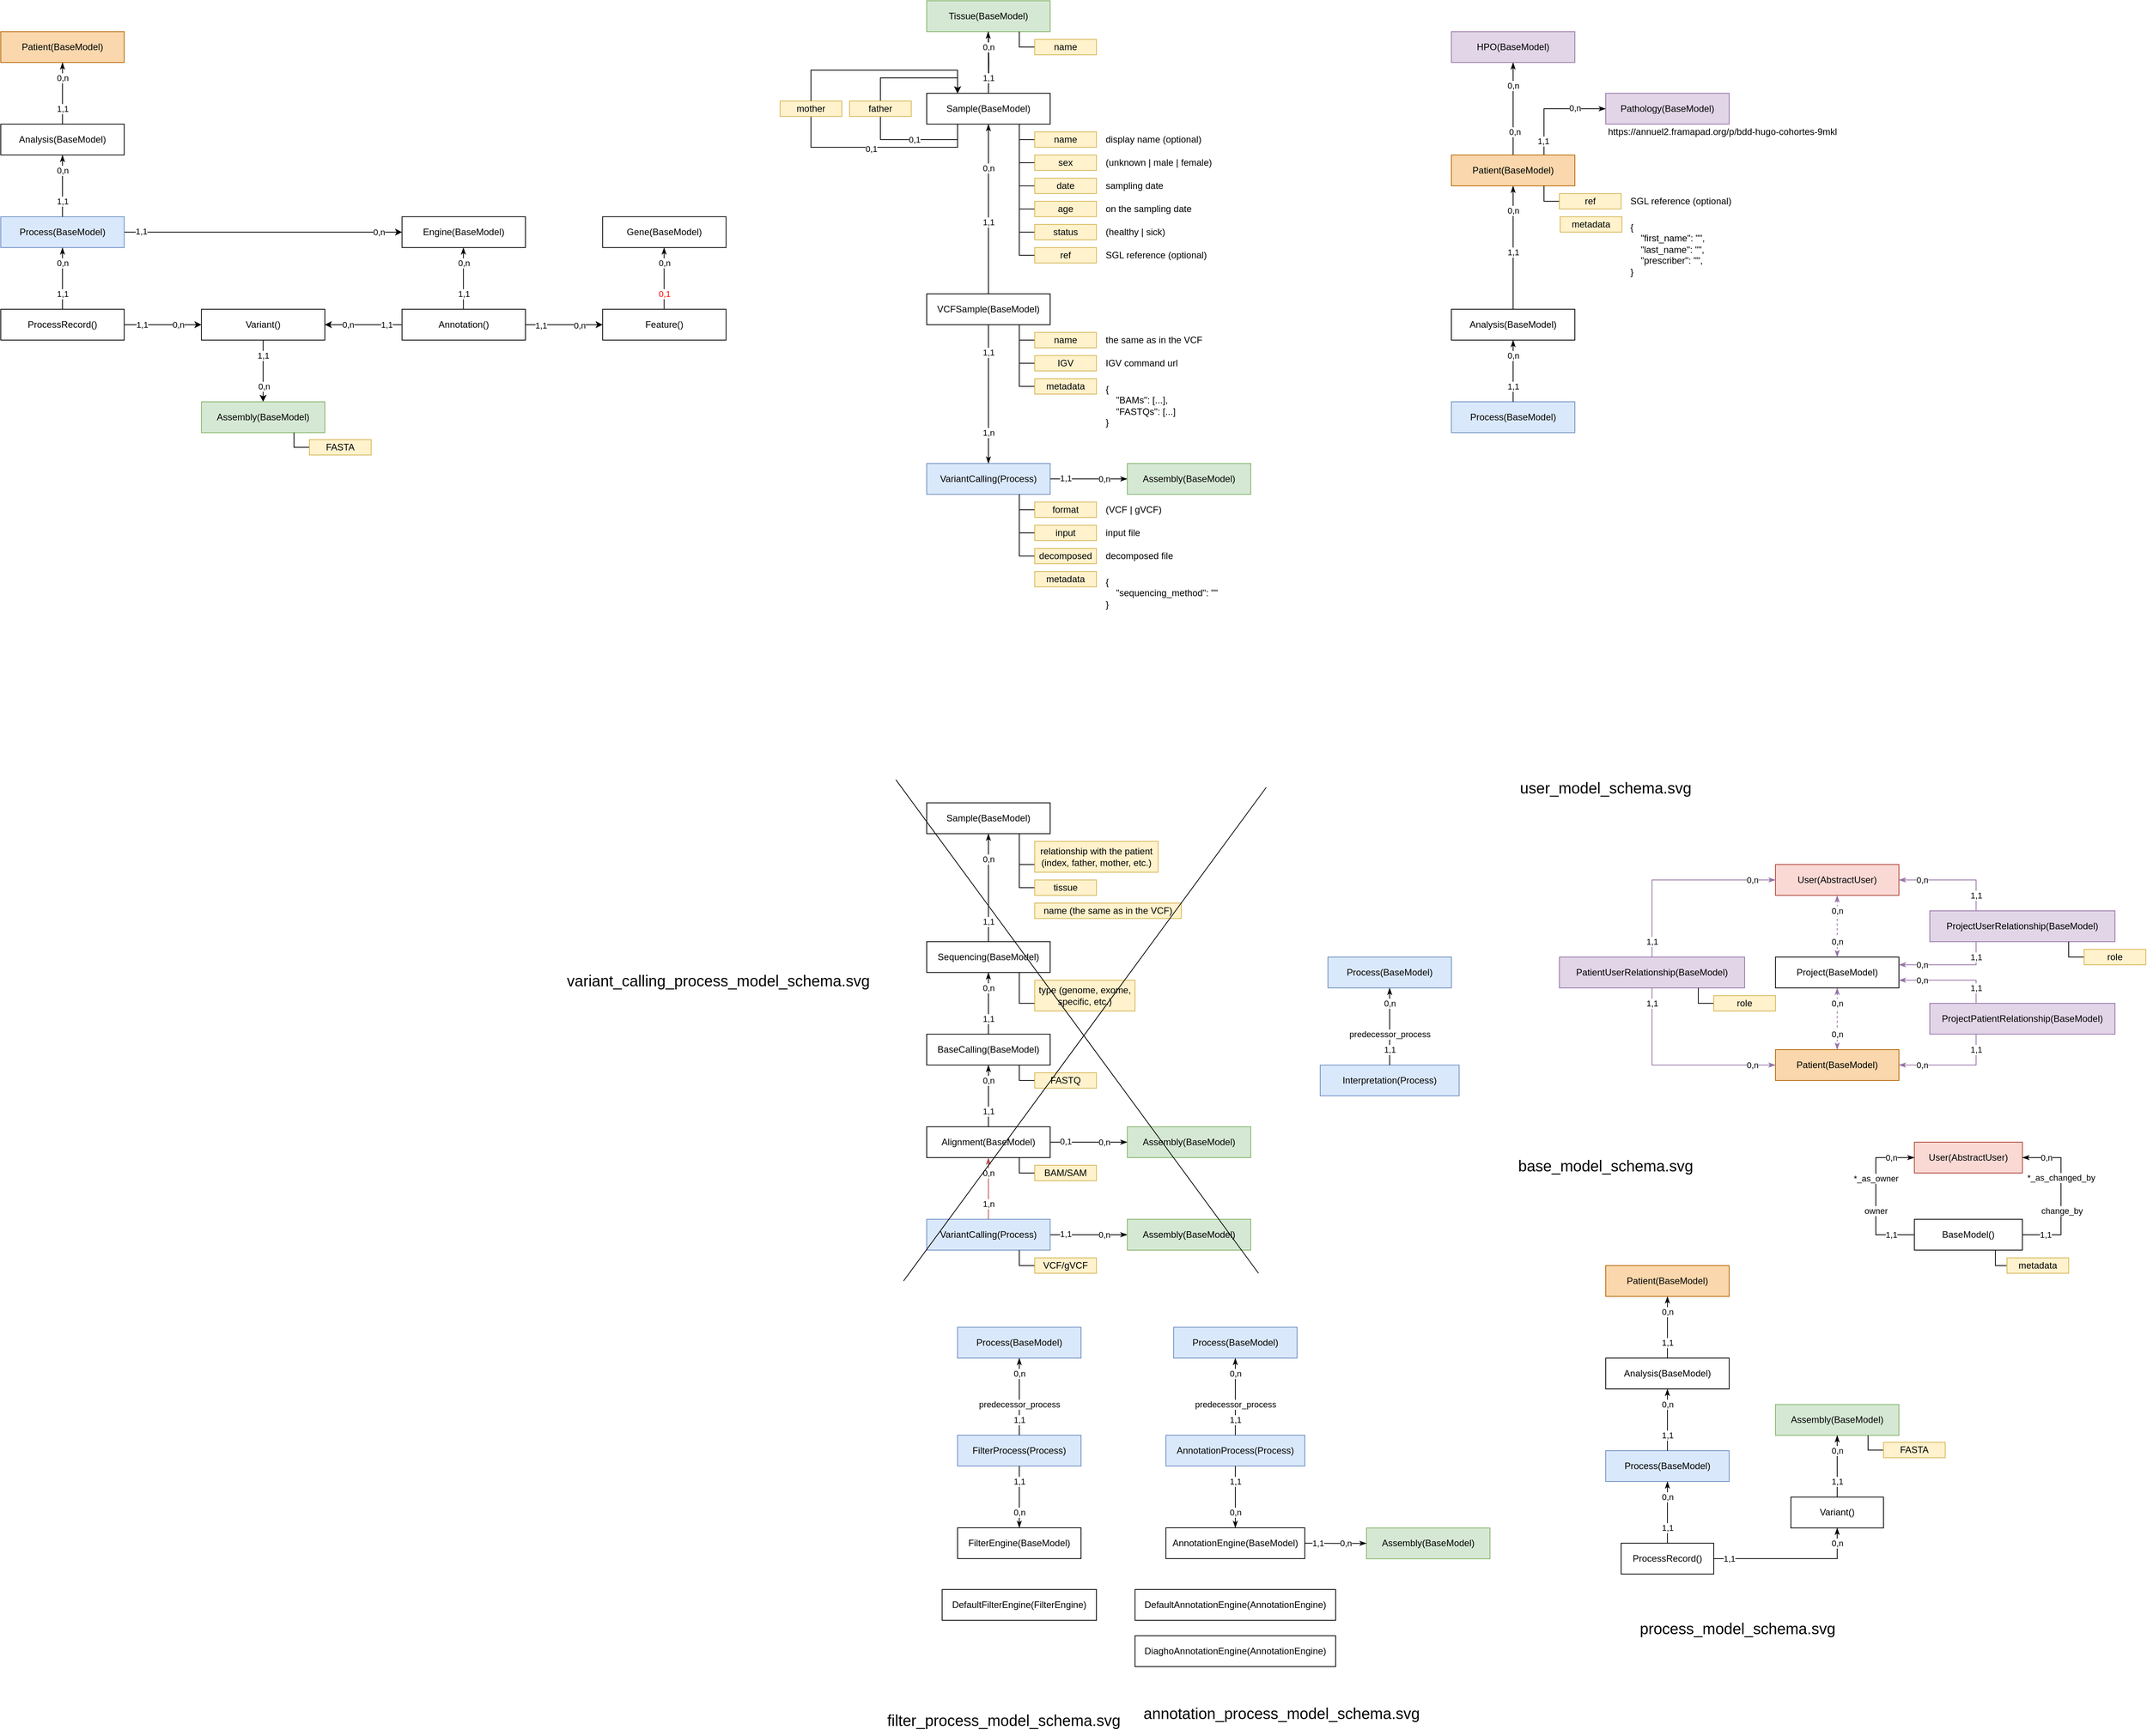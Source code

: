 <mxfile version="14.1.8" type="device" pages="2"><diagram id="hcGcULoK8JXEpfSVQ2V4" name="Page-1"><mxGraphModel dx="3318" dy="2318" grid="1" gridSize="10" guides="1" tooltips="1" connect="1" arrows="1" fold="1" page="1" pageScale="1" pageWidth="827" pageHeight="1169" math="0" shadow="0"><root><mxCell id="0"/><mxCell id="1" parent="0"/><mxCell id="7GVwF3juWSit5_4ee2ph-153" style="edgeStyle=orthogonalEdgeStyle;rounded=0;orthogonalLoop=1;jettySize=auto;html=1;exitX=0.5;exitY=1;exitDx=0;exitDy=0;entryX=0.5;entryY=0;entryDx=0;entryDy=0;endArrow=none;endFill=0;startArrow=classicThin;startFill=1;" parent="1" source="7GVwF3juWSit5_4ee2ph-46" edge="1"><mxGeometry relative="1" as="geometry"><mxPoint x="120" y="180" as="targetPoint"/></mxGeometry></mxCell><mxCell id="7GVwF3juWSit5_4ee2ph-157" value="0,n" style="edgeLabel;html=1;align=center;verticalAlign=middle;resizable=0;points=[];" parent="7GVwF3juWSit5_4ee2ph-153" vertex="1" connectable="0"><mxGeometry x="-0.35" relative="1" as="geometry"><mxPoint y="-12.56" as="offset"/></mxGeometry></mxCell><mxCell id="a_dh7zOd0R8QGJgReXMs-4" value="1,1" style="edgeLabel;html=1;align=center;verticalAlign=middle;resizable=0;points=[];" parent="7GVwF3juWSit5_4ee2ph-153" vertex="1" connectable="0"><mxGeometry x="0.7" relative="1" as="geometry"><mxPoint y="-5" as="offset"/></mxGeometry></mxCell><mxCell id="7GVwF3juWSit5_4ee2ph-203" style="edgeStyle=orthogonalEdgeStyle;rounded=0;orthogonalLoop=1;jettySize=auto;html=1;exitX=0.75;exitY=1;exitDx=0;exitDy=0;entryX=0;entryY=0.75;entryDx=0;entryDy=0;endArrow=none;endFill=0;" parent="1" source="7GVwF3juWSit5_4ee2ph-46" target="7GVwF3juWSit5_4ee2ph-202" edge="1"><mxGeometry relative="1" as="geometry"/></mxCell><mxCell id="7GVwF3juWSit5_4ee2ph-46" value="Sample(BaseModel)" style="rounded=0;whiteSpace=wrap;html=1;" parent="1" vertex="1"><mxGeometry x="40" width="160" height="40" as="geometry"/></mxCell><mxCell id="7GVwF3juWSit5_4ee2ph-48" value="Sequencing(BaseModel)" style="rounded=0;whiteSpace=wrap;html=1;" parent="1" vertex="1"><mxGeometry x="40" y="180" width="160" height="40" as="geometry"/></mxCell><mxCell id="7GVwF3juWSit5_4ee2ph-148" style="edgeStyle=orthogonalEdgeStyle;rounded=0;orthogonalLoop=1;jettySize=auto;html=1;exitX=0.5;exitY=0;exitDx=0;exitDy=0;entryX=0.5;entryY=1;entryDx=0;entryDy=0;endArrow=classicThin;endFill=1;" parent="1" source="7GVwF3juWSit5_4ee2ph-54" target="7GVwF3juWSit5_4ee2ph-48" edge="1"><mxGeometry relative="1" as="geometry"><mxPoint x="120" y="260" as="targetPoint"/></mxGeometry></mxCell><mxCell id="7GVwF3juWSit5_4ee2ph-158" value="1,1" style="edgeLabel;html=1;align=center;verticalAlign=middle;resizable=0;points=[];" parent="7GVwF3juWSit5_4ee2ph-148" vertex="1" connectable="0"><mxGeometry x="-0.29" relative="1" as="geometry"><mxPoint y="8.33" as="offset"/></mxGeometry></mxCell><mxCell id="a_dh7zOd0R8QGJgReXMs-3" value="0,n" style="edgeLabel;html=1;align=center;verticalAlign=middle;resizable=0;points=[];" parent="7GVwF3juWSit5_4ee2ph-148" vertex="1" connectable="0"><mxGeometry x="0.7" relative="1" as="geometry"><mxPoint y="8" as="offset"/></mxGeometry></mxCell><mxCell id="7GVwF3juWSit5_4ee2ph-54" value="&lt;div&gt;BaseCalling(BaseModel)&lt;/div&gt;" style="rounded=0;whiteSpace=wrap;html=1;" parent="1" vertex="1"><mxGeometry x="40" y="300" width="160" height="40" as="geometry"/></mxCell><mxCell id="7GVwF3juWSit5_4ee2ph-146" style="edgeStyle=orthogonalEdgeStyle;rounded=0;orthogonalLoop=1;jettySize=auto;html=1;exitX=0.5;exitY=0;exitDx=0;exitDy=0;entryX=0.5;entryY=1;entryDx=0;entryDy=0;endArrow=classicThin;endFill=1;" parent="1" source="7GVwF3juWSit5_4ee2ph-59" target="7GVwF3juWSit5_4ee2ph-54" edge="1"><mxGeometry relative="1" as="geometry"><mxPoint x="120" y="440" as="targetPoint"/></mxGeometry></mxCell><mxCell id="7GVwF3juWSit5_4ee2ph-160" value="1,1" style="edgeLabel;html=1;align=center;verticalAlign=middle;resizable=0;points=[];" parent="7GVwF3juWSit5_4ee2ph-146" vertex="1" connectable="0"><mxGeometry x="0.214" relative="1" as="geometry"><mxPoint y="28.4" as="offset"/></mxGeometry></mxCell><mxCell id="a_dh7zOd0R8QGJgReXMs-2" value="0,n" style="edgeLabel;html=1;align=center;verticalAlign=middle;resizable=0;points=[];" parent="7GVwF3juWSit5_4ee2ph-146" vertex="1" connectable="0"><mxGeometry x="0.699" relative="1" as="geometry"><mxPoint y="7.92" as="offset"/></mxGeometry></mxCell><mxCell id="7GVwF3juWSit5_4ee2ph-59" value="&lt;div&gt;Alignment(BaseModel)&lt;/div&gt;" style="rounded=0;whiteSpace=wrap;html=1;" parent="1" vertex="1"><mxGeometry x="40" y="420" width="160" height="40" as="geometry"/></mxCell><mxCell id="7GVwF3juWSit5_4ee2ph-60" value="&lt;div&gt;VariantCalling(Process)&lt;br&gt;&lt;/div&gt;" style="rounded=0;whiteSpace=wrap;html=1;fillColor=#dae8fc;strokeColor=#6c8ebf;" parent="1" vertex="1"><mxGeometry x="40" y="540" width="160" height="40" as="geometry"/></mxCell><mxCell id="7GVwF3juWSit5_4ee2ph-64" style="edgeStyle=orthogonalEdgeStyle;rounded=0;orthogonalLoop=1;jettySize=auto;html=1;exitX=0.5;exitY=1;exitDx=0;exitDy=0;entryX=0.5;entryY=0;entryDx=0;entryDy=0;endArrow=none;endFill=0;fillColor=#f8cecc;strokeColor=#b85450;startArrow=classicThin;startFill=1;" parent="1" source="7GVwF3juWSit5_4ee2ph-59" target="7GVwF3juWSit5_4ee2ph-60" edge="1"><mxGeometry relative="1" as="geometry"><mxPoint x="120" y="560" as="sourcePoint"/></mxGeometry></mxCell><mxCell id="7GVwF3juWSit5_4ee2ph-162" value="1,n" style="edgeLabel;html=1;align=center;verticalAlign=middle;resizable=0;points=[];" parent="7GVwF3juWSit5_4ee2ph-64" vertex="1" connectable="0"><mxGeometry x="0.214" y="-1" relative="1" as="geometry"><mxPoint x="1" y="11.6" as="offset"/></mxGeometry></mxCell><mxCell id="a_dh7zOd0R8QGJgReXMs-1" value="0,n" style="edgeLabel;html=1;align=center;verticalAlign=middle;resizable=0;points=[];" parent="7GVwF3juWSit5_4ee2ph-64" vertex="1" connectable="0"><mxGeometry x="-0.382" relative="1" as="geometry"><mxPoint y="-4.8" as="offset"/></mxGeometry></mxCell><mxCell id="7GVwF3juWSit5_4ee2ph-67" value="Analysis(BaseModel)" style="rounded=0;whiteSpace=wrap;html=1;" parent="1" vertex="1"><mxGeometry x="920" y="720" width="160" height="40" as="geometry"/></mxCell><mxCell id="7GVwF3juWSit5_4ee2ph-80" value="Process(BaseModel)" style="rounded=0;whiteSpace=wrap;html=1;fillColor=#dae8fc;strokeColor=#6c8ebf;" parent="1" vertex="1"><mxGeometry x="920" y="840" width="160" height="40" as="geometry"/></mxCell><mxCell id="a_dh7zOd0R8QGJgReXMs-80" style="edgeStyle=orthogonalEdgeStyle;rounded=0;orthogonalLoop=1;jettySize=auto;html=1;exitX=1;exitY=0.5;exitDx=0;exitDy=0;entryX=0.5;entryY=1;entryDx=0;entryDy=0;startArrow=none;startFill=0;endArrow=classicThin;endFill=1;fontColor=#000000;" parent="1" source="7GVwF3juWSit5_4ee2ph-81" target="a_dh7zOd0R8QGJgReXMs-76" edge="1"><mxGeometry relative="1" as="geometry"/></mxCell><mxCell id="a_dh7zOd0R8QGJgReXMs-81" value="1,1" style="edgeLabel;html=1;align=center;verticalAlign=middle;resizable=0;points=[];fontColor=#000000;" parent="a_dh7zOd0R8QGJgReXMs-80" vertex="1" connectable="0"><mxGeometry x="-0.828" y="-1" relative="1" as="geometry"><mxPoint x="2.78" y="-1" as="offset"/></mxGeometry></mxCell><mxCell id="a_dh7zOd0R8QGJgReXMs-82" value="0,n" style="edgeLabel;html=1;align=center;verticalAlign=middle;resizable=0;points=[];fontColor=#000000;" parent="a_dh7zOd0R8QGJgReXMs-80" vertex="1" connectable="0"><mxGeometry x="0.738" relative="1" as="geometry"><mxPoint y="-6.39" as="offset"/></mxGeometry></mxCell><mxCell id="7GVwF3juWSit5_4ee2ph-81" value="ProcessRecord()" style="rounded=0;whiteSpace=wrap;html=1;" parent="1" vertex="1"><mxGeometry x="940" y="960" width="120" height="40" as="geometry"/></mxCell><mxCell id="7GVwF3juWSit5_4ee2ph-88" value="BaseModel()" style="rounded=0;whiteSpace=wrap;html=1;" parent="1" vertex="1"><mxGeometry x="1320.03" y="540" width="140" height="40" as="geometry"/></mxCell><mxCell id="7GVwF3juWSit5_4ee2ph-89" value="User(AbstractUser)" style="rounded=0;whiteSpace=wrap;html=1;fillColor=#fad9d5;strokeColor=#ae4132;" parent="1" vertex="1"><mxGeometry x="1320.03" y="440" width="140" height="40" as="geometry"/></mxCell><mxCell id="7GVwF3juWSit5_4ee2ph-210" style="edgeStyle=orthogonalEdgeStyle;rounded=0;orthogonalLoop=1;jettySize=auto;html=1;exitX=0;exitY=0.5;exitDx=0;exitDy=0;entryX=0;entryY=0.5;entryDx=0;entryDy=0;endArrow=none;endFill=0;startArrow=classicThin;startFill=1;" parent="1" source="7GVwF3juWSit5_4ee2ph-89" target="7GVwF3juWSit5_4ee2ph-88" edge="1"><mxGeometry relative="1" as="geometry"><mxPoint x="1390.03" y="500" as="sourcePoint"/><Array as="points"><mxPoint x="1270.03" y="460"/><mxPoint x="1270.03" y="560"/></Array></mxGeometry></mxCell><mxCell id="7GVwF3juWSit5_4ee2ph-211" value="1,1" style="edgeLabel;html=1;align=center;verticalAlign=middle;resizable=0;points=[];" parent="7GVwF3juWSit5_4ee2ph-210" vertex="1" connectable="0"><mxGeometry x="-0.3" y="1" relative="1" as="geometry"><mxPoint x="19" y="80" as="offset"/></mxGeometry></mxCell><mxCell id="a_dh7zOd0R8QGJgReXMs-6" value="0,n" style="edgeLabel;html=1;align=center;verticalAlign=middle;resizable=0;points=[];" parent="7GVwF3juWSit5_4ee2ph-210" vertex="1" connectable="0"><mxGeometry x="-0.777" y="1" relative="1" as="geometry"><mxPoint x="-7.62" y="-1" as="offset"/></mxGeometry></mxCell><mxCell id="a_dh7zOd0R8QGJgReXMs-8" value="owner" style="edgeLabel;html=1;align=center;verticalAlign=middle;resizable=0;points=[];" parent="7GVwF3juWSit5_4ee2ph-210" vertex="1" connectable="0"><mxGeometry x="-0.103" y="1" relative="1" as="geometry"><mxPoint x="-1.03" y="29.33" as="offset"/></mxGeometry></mxCell><mxCell id="a_dh7zOd0R8QGJgReXMs-14" value="*_as_owner" style="edgeLabel;html=1;align=center;verticalAlign=middle;resizable=0;points=[];" parent="7GVwF3juWSit5_4ee2ph-210" vertex="1" connectable="0"><mxGeometry x="-0.38" relative="1" as="geometry"><mxPoint y="14.33" as="offset"/></mxGeometry></mxCell><mxCell id="7GVwF3juWSit5_4ee2ph-99" value="Process(BaseModel)" style="rounded=0;whiteSpace=wrap;html=1;fillColor=#dae8fc;strokeColor=#6c8ebf;" parent="1" vertex="1"><mxGeometry x="80" y="680" width="160" height="40" as="geometry"/></mxCell><mxCell id="7GVwF3juWSit5_4ee2ph-100" value="AnnotationProcess(Process)" style="rounded=0;whiteSpace=wrap;html=1;fillColor=#dae8fc;strokeColor=#6c8ebf;" parent="1" vertex="1"><mxGeometry x="350" y="820" width="180" height="40" as="geometry"/></mxCell><mxCell id="7GVwF3juWSit5_4ee2ph-104" value="AnnotationEngine(BaseModel)" style="rounded=0;whiteSpace=wrap;html=1;" parent="1" vertex="1"><mxGeometry x="350" y="940" width="180" height="40" as="geometry"/></mxCell><mxCell id="7GVwF3juWSit5_4ee2ph-112" value="DiaghoAnnotationEngine(AnnotationEngine)" style="rounded=0;whiteSpace=wrap;html=1;" parent="1" vertex="1"><mxGeometry x="310" y="1080" width="260" height="40" as="geometry"/></mxCell><mxCell id="7GVwF3juWSit5_4ee2ph-113" value="FilterEngine(BaseModel)" style="rounded=0;whiteSpace=wrap;html=1;" parent="1" vertex="1"><mxGeometry x="80" y="940" width="160" height="40" as="geometry"/></mxCell><mxCell id="7GVwF3juWSit5_4ee2ph-114" value="DefaultAnnotationEngine(AnnotationEngine)" style="rounded=0;whiteSpace=wrap;html=1;" parent="1" vertex="1"><mxGeometry x="310" y="1020" width="260" height="40" as="geometry"/></mxCell><mxCell id="7GVwF3juWSit5_4ee2ph-117" value="DefaultFilterEngine(FilterEngine)" style="rounded=0;whiteSpace=wrap;html=1;" parent="1" vertex="1"><mxGeometry x="60" y="1020" width="200" height="40" as="geometry"/></mxCell><mxCell id="7GVwF3juWSit5_4ee2ph-120" value="FilterProcess(Process)" style="rounded=0;whiteSpace=wrap;html=1;fillColor=#dae8fc;strokeColor=#6c8ebf;" parent="1" vertex="1"><mxGeometry x="80" y="820" width="160" height="40" as="geometry"/></mxCell><mxCell id="7GVwF3juWSit5_4ee2ph-137" style="edgeStyle=orthogonalEdgeStyle;rounded=0;orthogonalLoop=1;jettySize=auto;html=1;exitX=0;exitY=0.5;exitDx=0;exitDy=0;entryX=0.75;entryY=1;entryDx=0;entryDy=0;endArrow=none;endFill=0;" parent="1" source="7GVwF3juWSit5_4ee2ph-134" target="7GVwF3juWSit5_4ee2ph-60" edge="1"><mxGeometry relative="1" as="geometry"/></mxCell><mxCell id="7GVwF3juWSit5_4ee2ph-134" value="VCF/gVCF" style="rounded=0;whiteSpace=wrap;html=1;fillColor=#fff2cc;strokeColor=#d6b656;" parent="1" vertex="1"><mxGeometry x="180" y="590" width="80" height="20" as="geometry"/></mxCell><mxCell id="7GVwF3juWSit5_4ee2ph-139" style="edgeStyle=orthogonalEdgeStyle;rounded=0;orthogonalLoop=1;jettySize=auto;html=1;exitX=0;exitY=0.5;exitDx=0;exitDy=0;entryX=0.75;entryY=1;entryDx=0;entryDy=0;endArrow=none;endFill=0;" parent="1" source="7GVwF3juWSit5_4ee2ph-138" target="7GVwF3juWSit5_4ee2ph-59" edge="1"><mxGeometry relative="1" as="geometry"/></mxCell><mxCell id="7GVwF3juWSit5_4ee2ph-138" value="BAM/SAM" style="rounded=0;whiteSpace=wrap;html=1;fillColor=#fff2cc;strokeColor=#d6b656;" parent="1" vertex="1"><mxGeometry x="180" y="470" width="80" height="20" as="geometry"/></mxCell><mxCell id="7GVwF3juWSit5_4ee2ph-141" style="edgeStyle=orthogonalEdgeStyle;rounded=0;orthogonalLoop=1;jettySize=auto;html=1;exitX=0;exitY=0.5;exitDx=0;exitDy=0;entryX=0.75;entryY=1;entryDx=0;entryDy=0;endArrow=none;endFill=0;" parent="1" source="7GVwF3juWSit5_4ee2ph-140" target="7GVwF3juWSit5_4ee2ph-54" edge="1"><mxGeometry relative="1" as="geometry"/></mxCell><mxCell id="7GVwF3juWSit5_4ee2ph-140" value="FASTQ" style="rounded=0;whiteSpace=wrap;html=1;fillColor=#fff2cc;strokeColor=#d6b656;" parent="1" vertex="1"><mxGeometry x="180" y="350" width="80" height="20" as="geometry"/></mxCell><mxCell id="7GVwF3juWSit5_4ee2ph-166" value="Process(BaseModel)" style="rounded=0;whiteSpace=wrap;html=1;fillColor=#dae8fc;strokeColor=#6c8ebf;" parent="1" vertex="1"><mxGeometry x="360" y="680" width="160" height="40" as="geometry"/></mxCell><mxCell id="7GVwF3juWSit5_4ee2ph-193" value="Assembly(BaseModel)" style="rounded=0;whiteSpace=wrap;html=1;fillColor=#d5e8d4;strokeColor=#82b366;" parent="1" vertex="1"><mxGeometry x="610" y="940.2" width="160" height="40" as="geometry"/></mxCell><mxCell id="7GVwF3juWSit5_4ee2ph-202" value="&lt;div&gt;relationship with the patient&lt;/div&gt;&lt;div&gt;(index, father, mother, etc.)&lt;br&gt;&lt;/div&gt;" style="rounded=0;whiteSpace=wrap;html=1;fillColor=#fff2cc;strokeColor=#d6b656;" parent="1" vertex="1"><mxGeometry x="180" y="50" width="160" height="40" as="geometry"/></mxCell><mxCell id="7GVwF3juWSit5_4ee2ph-206" style="edgeStyle=orthogonalEdgeStyle;rounded=0;orthogonalLoop=1;jettySize=auto;html=1;exitX=0;exitY=0.5;exitDx=0;exitDy=0;entryX=0.75;entryY=1;entryDx=0;entryDy=0;endArrow=none;endFill=0;" parent="1" source="7GVwF3juWSit5_4ee2ph-204" target="7GVwF3juWSit5_4ee2ph-88" edge="1"><mxGeometry relative="1" as="geometry"/></mxCell><mxCell id="7GVwF3juWSit5_4ee2ph-204" value="metadata" style="rounded=0;whiteSpace=wrap;html=1;fillColor=#fff2cc;strokeColor=#d6b656;" parent="1" vertex="1"><mxGeometry x="1440.03" y="590" width="80" height="20" as="geometry"/></mxCell><mxCell id="7GVwF3juWSit5_4ee2ph-217" style="edgeStyle=orthogonalEdgeStyle;rounded=0;orthogonalLoop=1;jettySize=auto;html=1;exitX=0;exitY=0.5;exitDx=0;exitDy=0;entryX=1;entryY=0.5;entryDx=0;entryDy=0;endArrow=none;endFill=0;startArrow=classicThin;startFill=1;" parent="1" source="7GVwF3juWSit5_4ee2ph-215" target="7GVwF3juWSit5_4ee2ph-59" edge="1"><mxGeometry relative="1" as="geometry"><mxPoint x="240" y="440" as="targetPoint"/></mxGeometry></mxCell><mxCell id="7GVwF3juWSit5_4ee2ph-219" value="0,n" style="edgeLabel;html=1;align=center;verticalAlign=middle;resizable=0;points=[];" parent="7GVwF3juWSit5_4ee2ph-217" vertex="1" connectable="0"><mxGeometry x="-0.21" y="-1" relative="1" as="geometry"><mxPoint x="9.6" y="1" as="offset"/></mxGeometry></mxCell><mxCell id="a_dh7zOd0R8QGJgReXMs-5" value="0,1" style="edgeLabel;html=1;align=center;verticalAlign=middle;resizable=0;points=[];" parent="7GVwF3juWSit5_4ee2ph-217" vertex="1" connectable="0"><mxGeometry x="0.373" y="-1" relative="1" as="geometry"><mxPoint x="-11.33" as="offset"/></mxGeometry></mxCell><mxCell id="7GVwF3juWSit5_4ee2ph-215" value="Assembly(BaseModel)" style="rounded=0;whiteSpace=wrap;html=1;fillColor=#d5e8d4;strokeColor=#82b366;" parent="1" vertex="1"><mxGeometry x="300" y="420" width="160" height="40" as="geometry"/></mxCell><mxCell id="7GVwF3juWSit5_4ee2ph-225" style="edgeStyle=orthogonalEdgeStyle;rounded=0;orthogonalLoop=1;jettySize=auto;html=1;exitX=0;exitY=0.5;exitDx=0;exitDy=0;entryX=1;entryY=0.5;entryDx=0;entryDy=0;endArrow=none;endFill=0;startArrow=classicThin;startFill=1;" parent="1" source="7GVwF3juWSit5_4ee2ph-193" target="7GVwF3juWSit5_4ee2ph-104" edge="1"><mxGeometry relative="1" as="geometry"><mxPoint x="600" y="960" as="sourcePoint"/></mxGeometry></mxCell><mxCell id="7GVwF3juWSit5_4ee2ph-226" value="1,1" style="edgeLabel;html=1;align=center;verticalAlign=middle;resizable=0;points=[];" parent="7GVwF3juWSit5_4ee2ph-225" vertex="1" connectable="0"><mxGeometry x="0.309" relative="1" as="geometry"><mxPoint x="-11.03" as="offset"/></mxGeometry></mxCell><mxCell id="a_dh7zOd0R8QGJgReXMs-133" value="0,n" style="edgeLabel;html=1;align=center;verticalAlign=middle;resizable=0;points=[];fontColor=#000000;" parent="7GVwF3juWSit5_4ee2ph-225" vertex="1" connectable="0"><mxGeometry x="-0.687" y="3" relative="1" as="geometry"><mxPoint x="-14.33" y="-3" as="offset"/></mxGeometry></mxCell><mxCell id="7GVwF3juWSit5_4ee2ph-228" value="Interpretation(Process)" style="rounded=0;whiteSpace=wrap;html=1;fillColor=#dae8fc;strokeColor=#6c8ebf;" parent="1" vertex="1"><mxGeometry x="550" y="340" width="180" height="40" as="geometry"/></mxCell><mxCell id="7GVwF3juWSit5_4ee2ph-234" value="Process(BaseModel)" style="rounded=0;whiteSpace=wrap;html=1;fillColor=#dae8fc;strokeColor=#6c8ebf;" parent="1" vertex="1"><mxGeometry x="560" y="200" width="160" height="40" as="geometry"/></mxCell><mxCell id="7GVwF3juWSit5_4ee2ph-236" style="edgeStyle=orthogonalEdgeStyle;rounded=0;orthogonalLoop=1;jettySize=auto;html=1;exitX=0;exitY=0.75;exitDx=0;exitDy=0;entryX=0.75;entryY=1;entryDx=0;entryDy=0;endArrow=none;endFill=0;" parent="1" source="7GVwF3juWSit5_4ee2ph-235" target="7GVwF3juWSit5_4ee2ph-48" edge="1"><mxGeometry relative="1" as="geometry"/></mxCell><mxCell id="7GVwF3juWSit5_4ee2ph-235" value="type (genome, exome, specific, etc.)" style="rounded=0;whiteSpace=wrap;html=1;fillColor=#fff2cc;strokeColor=#d6b656;" parent="1" vertex="1"><mxGeometry x="180" y="230" width="130" height="40" as="geometry"/></mxCell><mxCell id="7GVwF3juWSit5_4ee2ph-238" style="edgeStyle=orthogonalEdgeStyle;rounded=0;orthogonalLoop=1;jettySize=auto;html=1;exitX=0;exitY=0.5;exitDx=0;exitDy=0;entryX=0.75;entryY=1;entryDx=0;entryDy=0;endArrow=none;endFill=0;" parent="1" source="7GVwF3juWSit5_4ee2ph-237" target="7GVwF3juWSit5_4ee2ph-46" edge="1"><mxGeometry relative="1" as="geometry"/></mxCell><mxCell id="7GVwF3juWSit5_4ee2ph-237" value="tissue" style="rounded=0;whiteSpace=wrap;html=1;fillColor=#fff2cc;strokeColor=#d6b656;" parent="1" vertex="1"><mxGeometry x="180" y="100" width="80" height="20" as="geometry"/></mxCell><mxCell id="a_dh7zOd0R8QGJgReXMs-9" style="edgeStyle=orthogonalEdgeStyle;rounded=0;orthogonalLoop=1;jettySize=auto;html=1;exitX=1;exitY=0.5;exitDx=0;exitDy=0;endArrow=none;endFill=0;entryX=1;entryY=0.5;entryDx=0;entryDy=0;startArrow=classicThin;startFill=1;" parent="1" source="7GVwF3juWSit5_4ee2ph-89" target="7GVwF3juWSit5_4ee2ph-88" edge="1"><mxGeometry relative="1" as="geometry"><mxPoint x="1410.03" y="425" as="sourcePoint"/><mxPoint x="1459.03" y="557" as="targetPoint"/><Array as="points"><mxPoint x="1510.03" y="460"/><mxPoint x="1510.03" y="560"/></Array></mxGeometry></mxCell><mxCell id="a_dh7zOd0R8QGJgReXMs-10" value="1,1" style="edgeLabel;html=1;align=center;verticalAlign=middle;resizable=0;points=[];" parent="a_dh7zOd0R8QGJgReXMs-9" vertex="1" connectable="0"><mxGeometry x="-0.3" y="1" relative="1" as="geometry"><mxPoint x="-21" y="80" as="offset"/></mxGeometry></mxCell><mxCell id="a_dh7zOd0R8QGJgReXMs-11" value="0,n" style="edgeLabel;html=1;align=center;verticalAlign=middle;resizable=0;points=[];" parent="a_dh7zOd0R8QGJgReXMs-9" vertex="1" connectable="0"><mxGeometry x="-0.777" y="1" relative="1" as="geometry"><mxPoint x="7.78" y="1" as="offset"/></mxGeometry></mxCell><mxCell id="a_dh7zOd0R8QGJgReXMs-12" value="change_by" style="edgeLabel;html=1;align=center;verticalAlign=middle;resizable=0;points=[];" parent="a_dh7zOd0R8QGJgReXMs-9" vertex="1" connectable="0"><mxGeometry x="-0.103" y="1" relative="1" as="geometry"><mxPoint y="29.34" as="offset"/></mxGeometry></mxCell><mxCell id="a_dh7zOd0R8QGJgReXMs-13" value="*_as_changed_by" style="edgeLabel;html=1;align=center;verticalAlign=middle;resizable=0;points=[];" parent="a_dh7zOd0R8QGJgReXMs-9" vertex="1" connectable="0"><mxGeometry x="-0.364" y="-1" relative="1" as="geometry"><mxPoint x="1" y="12.67" as="offset"/></mxGeometry></mxCell><mxCell id="a_dh7zOd0R8QGJgReXMs-22" style="edgeStyle=orthogonalEdgeStyle;rounded=0;orthogonalLoop=1;jettySize=auto;html=1;exitX=0.5;exitY=1;exitDx=0;exitDy=0;entryX=0.5;entryY=0;entryDx=0;entryDy=0;endArrow=none;endFill=0;startArrow=classicThin;startFill=1;" parent="1" source="7GVwF3juWSit5_4ee2ph-67" target="7GVwF3juWSit5_4ee2ph-80" edge="1"><mxGeometry relative="1" as="geometry"><mxPoint x="1020" y="760" as="sourcePoint"/><mxPoint x="1020" y="840" as="targetPoint"/></mxGeometry></mxCell><mxCell id="a_dh7zOd0R8QGJgReXMs-23" value="1,1" style="edgeLabel;html=1;align=center;verticalAlign=middle;resizable=0;points=[];" parent="a_dh7zOd0R8QGJgReXMs-22" vertex="1" connectable="0"><mxGeometry x="-0.364" y="1" relative="1" as="geometry"><mxPoint x="-1" y="34.29" as="offset"/></mxGeometry></mxCell><mxCell id="a_dh7zOd0R8QGJgReXMs-24" value="0,n" style="edgeLabel;html=1;align=center;verticalAlign=middle;resizable=0;points=[];" parent="a_dh7zOd0R8QGJgReXMs-22" vertex="1" connectable="0"><mxGeometry x="-0.7" relative="1" as="geometry"><mxPoint y="7.96" as="offset"/></mxGeometry></mxCell><mxCell id="a_dh7zOd0R8QGJgReXMs-25" style="edgeStyle=orthogonalEdgeStyle;rounded=0;orthogonalLoop=1;jettySize=auto;html=1;exitX=0.5;exitY=1;exitDx=0;exitDy=0;entryX=0.5;entryY=0;entryDx=0;entryDy=0;endArrow=none;endFill=0;startArrow=classicThin;startFill=1;" parent="1" source="a_dh7zOd0R8QGJgReXMs-112" target="7GVwF3juWSit5_4ee2ph-67" edge="1"><mxGeometry relative="1" as="geometry"><mxPoint x="1000" y="640" as="sourcePoint"/><mxPoint x="1030" y="720" as="targetPoint"/></mxGeometry></mxCell><mxCell id="a_dh7zOd0R8QGJgReXMs-26" value="1,1" style="edgeLabel;html=1;align=center;verticalAlign=middle;resizable=0;points=[];" parent="a_dh7zOd0R8QGJgReXMs-25" vertex="1" connectable="0"><mxGeometry x="-0.364" y="1" relative="1" as="geometry"><mxPoint x="-1" y="34.29" as="offset"/></mxGeometry></mxCell><mxCell id="a_dh7zOd0R8QGJgReXMs-27" value="0,n" style="edgeLabel;html=1;align=center;verticalAlign=middle;resizable=0;points=[];" parent="a_dh7zOd0R8QGJgReXMs-25" vertex="1" connectable="0"><mxGeometry x="-0.7" relative="1" as="geometry"><mxPoint y="7.96" as="offset"/></mxGeometry></mxCell><mxCell id="a_dh7zOd0R8QGJgReXMs-44" style="edgeStyle=orthogonalEdgeStyle;rounded=0;orthogonalLoop=1;jettySize=auto;html=1;exitX=0.5;exitY=1;exitDx=0;exitDy=0;endArrow=none;endFill=0;entryX=0.5;entryY=0;entryDx=0;entryDy=0;startArrow=classicThin;startFill=1;" parent="1" source="7GVwF3juWSit5_4ee2ph-80" target="7GVwF3juWSit5_4ee2ph-81" edge="1"><mxGeometry relative="1" as="geometry"><mxPoint x="1020" y="880" as="sourcePoint"/><mxPoint x="998" y="960" as="targetPoint"/></mxGeometry></mxCell><mxCell id="a_dh7zOd0R8QGJgReXMs-45" value="1,1" style="edgeLabel;html=1;align=center;verticalAlign=middle;resizable=0;points=[];" parent="a_dh7zOd0R8QGJgReXMs-44" vertex="1" connectable="0"><mxGeometry x="-0.364" y="1" relative="1" as="geometry"><mxPoint x="-1" y="34.29" as="offset"/></mxGeometry></mxCell><mxCell id="a_dh7zOd0R8QGJgReXMs-46" value="0,n" style="edgeLabel;html=1;align=center;verticalAlign=middle;resizable=0;points=[];" parent="a_dh7zOd0R8QGJgReXMs-44" vertex="1" connectable="0"><mxGeometry x="-0.7" relative="1" as="geometry"><mxPoint y="7.96" as="offset"/></mxGeometry></mxCell><mxCell id="a_dh7zOd0R8QGJgReXMs-76" value="Variant()" style="rounded=0;whiteSpace=wrap;html=1;" parent="1" vertex="1"><mxGeometry x="1160" y="900.2" width="120" height="40" as="geometry"/></mxCell><mxCell id="a_dh7zOd0R8QGJgReXMs-77" value="Assembly(BaseModel)" style="rounded=0;whiteSpace=wrap;html=1;fillColor=#d5e8d4;strokeColor=#82b366;" parent="1" vertex="1"><mxGeometry x="1140.0" y="780.2" width="160" height="40" as="geometry"/></mxCell><mxCell id="a_dh7zOd0R8QGJgReXMs-78" style="edgeStyle=orthogonalEdgeStyle;rounded=0;orthogonalLoop=1;jettySize=auto;html=1;exitX=0;exitY=0.5;exitDx=0;exitDy=0;entryX=0.75;entryY=1;entryDx=0;entryDy=0;endArrow=none;endFill=0;" parent="1" source="a_dh7zOd0R8QGJgReXMs-79" target="a_dh7zOd0R8QGJgReXMs-77" edge="1"><mxGeometry relative="1" as="geometry"/></mxCell><mxCell id="a_dh7zOd0R8QGJgReXMs-79" value="FASTA" style="rounded=0;whiteSpace=wrap;html=1;fillColor=#fff2cc;strokeColor=#d6b656;" parent="1" vertex="1"><mxGeometry x="1280.0" y="829.2" width="80" height="20" as="geometry"/></mxCell><mxCell id="a_dh7zOd0R8QGJgReXMs-83" style="edgeStyle=orthogonalEdgeStyle;rounded=0;orthogonalLoop=1;jettySize=auto;html=1;exitX=0.5;exitY=1;exitDx=0;exitDy=0;entryX=0.5;entryY=0;entryDx=0;entryDy=0;endArrow=none;endFill=0;startArrow=classicThin;startFill=1;" parent="1" source="a_dh7zOd0R8QGJgReXMs-77" target="a_dh7zOd0R8QGJgReXMs-76" edge="1"><mxGeometry relative="1" as="geometry"><mxPoint x="1200.0" y="820.2" as="sourcePoint"/><mxPoint x="1200.0" y="900.2" as="targetPoint"/></mxGeometry></mxCell><mxCell id="a_dh7zOd0R8QGJgReXMs-84" value="1,1" style="edgeLabel;html=1;align=center;verticalAlign=middle;resizable=0;points=[];" parent="a_dh7zOd0R8QGJgReXMs-83" vertex="1" connectable="0"><mxGeometry x="-0.364" y="1" relative="1" as="geometry"><mxPoint x="-1" y="34.29" as="offset"/></mxGeometry></mxCell><mxCell id="a_dh7zOd0R8QGJgReXMs-85" value="0,n" style="edgeLabel;html=1;align=center;verticalAlign=middle;resizable=0;points=[];" parent="a_dh7zOd0R8QGJgReXMs-83" vertex="1" connectable="0"><mxGeometry x="-0.7" relative="1" as="geometry"><mxPoint y="7.96" as="offset"/></mxGeometry></mxCell><mxCell id="a_dh7zOd0R8QGJgReXMs-87" value="Patient(BaseModel)" style="rounded=0;whiteSpace=wrap;html=1;fillColor=#fad7ac;strokeColor=#b46504;" parent="1" vertex="1"><mxGeometry x="1140" y="320" width="160" height="40" as="geometry"/></mxCell><mxCell id="a_dh7zOd0R8QGJgReXMs-88" style="edgeStyle=orthogonalEdgeStyle;rounded=0;orthogonalLoop=1;jettySize=auto;html=1;exitX=0.5;exitY=1;exitDx=0;exitDy=0;entryX=0.5;entryY=0;entryDx=0;entryDy=0;startArrow=classicThin;startFill=1;endArrow=classicThin;endFill=1;fontColor=#EA6B66;fillColor=#e1d5e7;strokeColor=#9673a6;dashed=1;" parent="1" source="a_dh7zOd0R8QGJgReXMs-91" target="a_dh7zOd0R8QGJgReXMs-87" edge="1"><mxGeometry relative="1" as="geometry"/></mxCell><mxCell id="a_dh7zOd0R8QGJgReXMs-89" value="0,n" style="edgeLabel;html=1;align=center;verticalAlign=middle;resizable=0;points=[];fontColor=#000000;" parent="a_dh7zOd0R8QGJgReXMs-88" vertex="1" connectable="0"><mxGeometry x="-0.64" y="-1" relative="1" as="geometry"><mxPoint x="1" y="5.58" as="offset"/></mxGeometry></mxCell><mxCell id="a_dh7zOd0R8QGJgReXMs-90" value="0,n" style="edgeLabel;html=1;align=center;verticalAlign=middle;resizable=0;points=[];fontColor=#000000;" parent="a_dh7zOd0R8QGJgReXMs-88" vertex="1" connectable="0"><mxGeometry x="0.617" y="-1" relative="1" as="geometry"><mxPoint x="1" y="-4.65" as="offset"/></mxGeometry></mxCell><mxCell id="a_dh7zOd0R8QGJgReXMs-91" value="Project(BaseModel)" style="rounded=0;whiteSpace=wrap;html=1;" parent="1" vertex="1"><mxGeometry x="1140" y="200" width="160" height="40" as="geometry"/></mxCell><mxCell id="a_dh7zOd0R8QGJgReXMs-92" style="edgeStyle=orthogonalEdgeStyle;rounded=0;orthogonalLoop=1;jettySize=auto;html=1;exitX=0.5;exitY=1;exitDx=0;exitDy=0;entryX=0.5;entryY=0;entryDx=0;entryDy=0;dashed=1;startArrow=classicThin;startFill=1;endArrow=classicThin;endFill=1;fontColor=#EA6B66;fillColor=#e1d5e7;strokeColor=#9673a6;" parent="1" source="a_dh7zOd0R8QGJgReXMs-95" target="a_dh7zOd0R8QGJgReXMs-91" edge="1"><mxGeometry relative="1" as="geometry"/></mxCell><mxCell id="a_dh7zOd0R8QGJgReXMs-93" value="0,n" style="edgeLabel;html=1;align=center;verticalAlign=middle;resizable=0;points=[];" parent="a_dh7zOd0R8QGJgReXMs-92" vertex="1" connectable="0"><mxGeometry x="0.693" relative="1" as="geometry"><mxPoint y="-7.78" as="offset"/></mxGeometry></mxCell><mxCell id="a_dh7zOd0R8QGJgReXMs-94" value="0,n" style="edgeLabel;html=1;align=center;verticalAlign=middle;resizable=0;points=[];fontColor=#000000;" parent="a_dh7zOd0R8QGJgReXMs-92" vertex="1" connectable="0"><mxGeometry x="-0.652" relative="1" as="geometry"><mxPoint y="6.11" as="offset"/></mxGeometry></mxCell><mxCell id="a_dh7zOd0R8QGJgReXMs-95" value="User(AbstractUser)" style="rounded=0;whiteSpace=wrap;html=1;fillColor=#fad9d5;strokeColor=#ae4132;" parent="1" vertex="1"><mxGeometry x="1140" y="80" width="160" height="40" as="geometry"/></mxCell><mxCell id="a_dh7zOd0R8QGJgReXMs-96" value="ProjectPatientRelationship(BaseModel)" style="rounded=0;whiteSpace=wrap;html=1;fillColor=#e1d5e7;strokeColor=#9673a6;" parent="1" vertex="1"><mxGeometry x="1340" y="260" width="240" height="40" as="geometry"/></mxCell><mxCell id="a_dh7zOd0R8QGJgReXMs-97" style="edgeStyle=orthogonalEdgeStyle;rounded=0;orthogonalLoop=1;jettySize=auto;html=1;exitX=0.25;exitY=1;exitDx=0;exitDy=0;entryX=1;entryY=0.5;entryDx=0;entryDy=0;endArrow=classicThin;endFill=1;fillColor=#e1d5e7;strokeColor=#9673a6;" parent="1" source="a_dh7zOd0R8QGJgReXMs-96" target="a_dh7zOd0R8QGJgReXMs-87" edge="1"><mxGeometry relative="1" as="geometry"><mxPoint x="1470" y="300" as="sourcePoint"/><mxPoint x="1460" y="380" as="targetPoint"/></mxGeometry></mxCell><mxCell id="a_dh7zOd0R8QGJgReXMs-98" value="0,n" style="edgeLabel;html=1;align=center;verticalAlign=middle;resizable=0;points=[];" parent="a_dh7zOd0R8QGJgReXMs-97" vertex="1" connectable="0"><mxGeometry x="-0.364" y="1" relative="1" as="geometry"><mxPoint x="-65.46" y="-1" as="offset"/></mxGeometry></mxCell><mxCell id="a_dh7zOd0R8QGJgReXMs-99" value="1,1" style="edgeLabel;html=1;align=center;verticalAlign=middle;resizable=0;points=[];" parent="a_dh7zOd0R8QGJgReXMs-97" vertex="1" connectable="0"><mxGeometry x="-0.7" relative="1" as="geometry"><mxPoint y="-0.97" as="offset"/></mxGeometry></mxCell><mxCell id="a_dh7zOd0R8QGJgReXMs-100" style="edgeStyle=orthogonalEdgeStyle;rounded=0;orthogonalLoop=1;jettySize=auto;html=1;exitX=1;exitY=0.75;exitDx=0;exitDy=0;entryX=0.25;entryY=0;entryDx=0;entryDy=0;endArrow=none;endFill=0;fillColor=#e1d5e7;strokeColor=#9673a6;startArrow=classicThin;startFill=1;" parent="1" source="a_dh7zOd0R8QGJgReXMs-91" target="a_dh7zOd0R8QGJgReXMs-96" edge="1"><mxGeometry relative="1" as="geometry"><mxPoint x="1460" y="180" as="sourcePoint"/><mxPoint x="1470" y="260" as="targetPoint"/></mxGeometry></mxCell><mxCell id="a_dh7zOd0R8QGJgReXMs-101" value="1,1" style="edgeLabel;html=1;align=center;verticalAlign=middle;resizable=0;points=[];" parent="a_dh7zOd0R8QGJgReXMs-100" vertex="1" connectable="0"><mxGeometry x="-0.364" y="1" relative="1" as="geometry"><mxPoint x="58.64" y="11" as="offset"/></mxGeometry></mxCell><mxCell id="a_dh7zOd0R8QGJgReXMs-102" value="0,n" style="edgeLabel;html=1;align=center;verticalAlign=middle;resizable=0;points=[];" parent="a_dh7zOd0R8QGJgReXMs-100" vertex="1" connectable="0"><mxGeometry x="-0.7" relative="1" as="geometry"><mxPoint x="10.57" as="offset"/></mxGeometry></mxCell><mxCell id="a_dh7zOd0R8QGJgReXMs-103" value="ProjectUserRelationship(BaseModel)" style="rounded=0;whiteSpace=wrap;html=1;fillColor=#e1d5e7;strokeColor=#9673a6;" parent="1" vertex="1"><mxGeometry x="1340" y="140" width="240" height="40" as="geometry"/></mxCell><mxCell id="a_dh7zOd0R8QGJgReXMs-104" style="edgeStyle=orthogonalEdgeStyle;rounded=0;orthogonalLoop=1;jettySize=auto;html=1;exitX=0;exitY=0.5;exitDx=0;exitDy=0;entryX=0.75;entryY=1;entryDx=0;entryDy=0;endArrow=none;endFill=0;" parent="1" source="a_dh7zOd0R8QGJgReXMs-105" target="a_dh7zOd0R8QGJgReXMs-103" edge="1"><mxGeometry relative="1" as="geometry"/></mxCell><mxCell id="a_dh7zOd0R8QGJgReXMs-105" value="role" style="rounded=0;whiteSpace=wrap;html=1;fillColor=#fff2cc;strokeColor=#d6b656;" parent="1" vertex="1"><mxGeometry x="1540" y="190" width="80" height="20" as="geometry"/></mxCell><mxCell id="a_dh7zOd0R8QGJgReXMs-106" style="edgeStyle=orthogonalEdgeStyle;rounded=0;orthogonalLoop=1;jettySize=auto;html=1;exitX=1;exitY=0.5;exitDx=0;exitDy=0;entryX=0.25;entryY=0;entryDx=0;entryDy=0;endArrow=none;endFill=0;fillColor=#e1d5e7;strokeColor=#9673a6;startArrow=classicThin;startFill=1;" parent="1" source="a_dh7zOd0R8QGJgReXMs-95" target="a_dh7zOd0R8QGJgReXMs-103" edge="1"><mxGeometry relative="1" as="geometry"><mxPoint x="1460" y="60" as="sourcePoint"/><mxPoint x="1480.0" y="140" as="targetPoint"/></mxGeometry></mxCell><mxCell id="a_dh7zOd0R8QGJgReXMs-107" value="1,1" style="edgeLabel;html=1;align=center;verticalAlign=middle;resizable=0;points=[];" parent="a_dh7zOd0R8QGJgReXMs-106" vertex="1" connectable="0"><mxGeometry x="-0.364" y="1" relative="1" as="geometry"><mxPoint x="55.33" y="21" as="offset"/></mxGeometry></mxCell><mxCell id="a_dh7zOd0R8QGJgReXMs-108" value="0,n" style="edgeLabel;html=1;align=center;verticalAlign=middle;resizable=0;points=[];" parent="a_dh7zOd0R8QGJgReXMs-106" vertex="1" connectable="0"><mxGeometry x="-0.7" relative="1" as="geometry"><mxPoint x="9" as="offset"/></mxGeometry></mxCell><mxCell id="a_dh7zOd0R8QGJgReXMs-109" style="edgeStyle=orthogonalEdgeStyle;rounded=0;orthogonalLoop=1;jettySize=auto;html=1;exitX=0.25;exitY=1;exitDx=0;exitDy=0;entryX=1;entryY=0.25;entryDx=0;entryDy=0;endArrow=classicThin;endFill=1;fillColor=#e1d5e7;strokeColor=#9673a6;" parent="1" source="a_dh7zOd0R8QGJgReXMs-103" target="a_dh7zOd0R8QGJgReXMs-91" edge="1"><mxGeometry relative="1" as="geometry"><mxPoint x="1470.0" y="180" as="sourcePoint"/><mxPoint x="1460" y="260" as="targetPoint"/></mxGeometry></mxCell><mxCell id="a_dh7zOd0R8QGJgReXMs-110" value="0,n" style="edgeLabel;html=1;align=center;verticalAlign=middle;resizable=0;points=[];" parent="a_dh7zOd0R8QGJgReXMs-109" vertex="1" connectable="0"><mxGeometry x="-0.364" y="1" relative="1" as="geometry"><mxPoint x="-58.67" y="-1" as="offset"/></mxGeometry></mxCell><mxCell id="a_dh7zOd0R8QGJgReXMs-111" value="1,1" style="edgeLabel;html=1;align=center;verticalAlign=middle;resizable=0;points=[];" parent="a_dh7zOd0R8QGJgReXMs-109" vertex="1" connectable="0"><mxGeometry x="-0.7" relative="1" as="geometry"><mxPoint y="0.33" as="offset"/></mxGeometry></mxCell><mxCell id="a_dh7zOd0R8QGJgReXMs-112" value="Patient(BaseModel)" style="rounded=0;whiteSpace=wrap;html=1;fillColor=#fad7ac;strokeColor=#b46504;" parent="1" vertex="1"><mxGeometry x="920" y="600" width="160" height="40" as="geometry"/></mxCell><mxCell id="a_dh7zOd0R8QGJgReXMs-113" value="PatientUserRelationship(BaseModel)" style="rounded=0;whiteSpace=wrap;html=1;fillColor=#e1d5e7;strokeColor=#9673a6;" parent="1" vertex="1"><mxGeometry x="860" y="200" width="240" height="40" as="geometry"/></mxCell><mxCell id="a_dh7zOd0R8QGJgReXMs-114" style="edgeStyle=orthogonalEdgeStyle;rounded=0;orthogonalLoop=1;jettySize=auto;html=1;exitX=0;exitY=0.5;exitDx=0;exitDy=0;entryX=0.75;entryY=1;entryDx=0;entryDy=0;endArrow=none;endFill=0;" parent="1" source="a_dh7zOd0R8QGJgReXMs-115" target="a_dh7zOd0R8QGJgReXMs-113" edge="1"><mxGeometry relative="1" as="geometry"/></mxCell><mxCell id="a_dh7zOd0R8QGJgReXMs-115" value="role" style="rounded=0;whiteSpace=wrap;html=1;fillColor=#fff2cc;strokeColor=#d6b656;" parent="1" vertex="1"><mxGeometry x="1060" y="250" width="80" height="20" as="geometry"/></mxCell><mxCell id="a_dh7zOd0R8QGJgReXMs-117" style="edgeStyle=orthogonalEdgeStyle;rounded=0;orthogonalLoop=1;jettySize=auto;html=1;exitX=0;exitY=0.5;exitDx=0;exitDy=0;entryX=0.5;entryY=0;entryDx=0;entryDy=0;endArrow=none;endFill=0;fillColor=#e1d5e7;strokeColor=#9673a6;startArrow=classicThin;startFill=1;" parent="1" source="a_dh7zOd0R8QGJgReXMs-95" target="a_dh7zOd0R8QGJgReXMs-113" edge="1"><mxGeometry relative="1" as="geometry"><mxPoint x="920" y="80.0" as="sourcePoint"/><mxPoint x="1020" y="120.0" as="targetPoint"/></mxGeometry></mxCell><mxCell id="a_dh7zOd0R8QGJgReXMs-118" value="1,1" style="edgeLabel;html=1;align=center;verticalAlign=middle;resizable=0;points=[];" parent="a_dh7zOd0R8QGJgReXMs-117" vertex="1" connectable="0"><mxGeometry x="-0.364" y="1" relative="1" as="geometry"><mxPoint x="-77.5" y="79" as="offset"/></mxGeometry></mxCell><mxCell id="a_dh7zOd0R8QGJgReXMs-119" value="0,n" style="edgeLabel;html=1;align=center;verticalAlign=middle;resizable=0;points=[];" parent="a_dh7zOd0R8QGJgReXMs-117" vertex="1" connectable="0"><mxGeometry x="-0.7" relative="1" as="geometry"><mxPoint x="9.17" as="offset"/></mxGeometry></mxCell><mxCell id="a_dh7zOd0R8QGJgReXMs-120" style="edgeStyle=orthogonalEdgeStyle;rounded=0;orthogonalLoop=1;jettySize=auto;html=1;exitX=0.5;exitY=1;exitDx=0;exitDy=0;entryX=0;entryY=0.5;entryDx=0;entryDy=0;endArrow=classicThin;endFill=1;fillColor=#e1d5e7;strokeColor=#9673a6;" parent="1" source="a_dh7zOd0R8QGJgReXMs-113" target="a_dh7zOd0R8QGJgReXMs-87" edge="1"><mxGeometry relative="1" as="geometry"><mxPoint x="1030" y="280.0" as="sourcePoint"/><mxPoint x="930" y="320.0" as="targetPoint"/></mxGeometry></mxCell><mxCell id="a_dh7zOd0R8QGJgReXMs-121" value="0,n" style="edgeLabel;html=1;align=center;verticalAlign=middle;resizable=0;points=[];" parent="a_dh7zOd0R8QGJgReXMs-120" vertex="1" connectable="0"><mxGeometry x="-0.364" y="1" relative="1" as="geometry"><mxPoint x="129" y="17.5" as="offset"/></mxGeometry></mxCell><mxCell id="a_dh7zOd0R8QGJgReXMs-122" value="1,1" style="edgeLabel;html=1;align=center;verticalAlign=middle;resizable=0;points=[];" parent="a_dh7zOd0R8QGJgReXMs-120" vertex="1" connectable="0"><mxGeometry x="-0.7" relative="1" as="geometry"><mxPoint y="-19.17" as="offset"/></mxGeometry></mxCell><mxCell id="a_dh7zOd0R8QGJgReXMs-123" style="edgeStyle=orthogonalEdgeStyle;rounded=0;orthogonalLoop=1;jettySize=auto;html=1;exitX=0.5;exitY=1;exitDx=0;exitDy=0;endArrow=none;endFill=0;entryX=0.5;entryY=0;entryDx=0;entryDy=0;startArrow=classicThin;startFill=1;" parent="1" source="7GVwF3juWSit5_4ee2ph-99" target="7GVwF3juWSit5_4ee2ph-120" edge="1"><mxGeometry relative="1" as="geometry"><mxPoint x="170.0" y="740" as="sourcePoint"/><mxPoint x="170.0" y="820" as="targetPoint"/></mxGeometry></mxCell><mxCell id="a_dh7zOd0R8QGJgReXMs-124" value="1,1" style="edgeLabel;html=1;align=center;verticalAlign=middle;resizable=0;points=[];" parent="a_dh7zOd0R8QGJgReXMs-123" vertex="1" connectable="0"><mxGeometry x="-0.364" y="1" relative="1" as="geometry"><mxPoint x="-1" y="48.14" as="offset"/></mxGeometry></mxCell><mxCell id="a_dh7zOd0R8QGJgReXMs-125" value="0,n" style="edgeLabel;html=1;align=center;verticalAlign=middle;resizable=0;points=[];" parent="a_dh7zOd0R8QGJgReXMs-123" vertex="1" connectable="0"><mxGeometry x="-0.7" relative="1" as="geometry"><mxPoint y="5" as="offset"/></mxGeometry></mxCell><mxCell id="a_dh7zOd0R8QGJgReXMs-129" value="predecessor_process" style="edgeLabel;html=1;align=center;verticalAlign=middle;resizable=0;points=[];fontColor=#000000;" parent="a_dh7zOd0R8QGJgReXMs-123" vertex="1" connectable="0"><mxGeometry x="0.11" y="1" relative="1" as="geometry"><mxPoint x="-1" y="4.42" as="offset"/></mxGeometry></mxCell><mxCell id="a_dh7zOd0R8QGJgReXMs-126" style="edgeStyle=orthogonalEdgeStyle;rounded=0;orthogonalLoop=1;jettySize=auto;html=1;exitX=0.5;exitY=1;exitDx=0;exitDy=0;endArrow=classicThin;endFill=1;entryX=0.5;entryY=0;entryDx=0;entryDy=0;startArrow=none;startFill=0;" parent="1" source="7GVwF3juWSit5_4ee2ph-120" target="7GVwF3juWSit5_4ee2ph-113" edge="1"><mxGeometry relative="1" as="geometry"><mxPoint x="180.0" y="860" as="sourcePoint"/><mxPoint x="180.0" y="940" as="targetPoint"/></mxGeometry></mxCell><mxCell id="a_dh7zOd0R8QGJgReXMs-127" value="0,n" style="edgeLabel;html=1;align=center;verticalAlign=middle;resizable=0;points=[];" parent="a_dh7zOd0R8QGJgReXMs-126" vertex="1" connectable="0"><mxGeometry x="-0.364" y="1" relative="1" as="geometry"><mxPoint x="-1" y="34.29" as="offset"/></mxGeometry></mxCell><mxCell id="a_dh7zOd0R8QGJgReXMs-128" value="1,1" style="edgeLabel;html=1;align=center;verticalAlign=middle;resizable=0;points=[];" parent="a_dh7zOd0R8QGJgReXMs-126" vertex="1" connectable="0"><mxGeometry x="-0.7" relative="1" as="geometry"><mxPoint y="7.96" as="offset"/></mxGeometry></mxCell><mxCell id="a_dh7zOd0R8QGJgReXMs-134" style="edgeStyle=orthogonalEdgeStyle;rounded=0;orthogonalLoop=1;jettySize=auto;html=1;exitX=0.5;exitY=1;exitDx=0;exitDy=0;endArrow=classicThin;endFill=1;entryX=0.5;entryY=0;entryDx=0;entryDy=0;startArrow=none;startFill=0;" parent="1" source="7GVwF3juWSit5_4ee2ph-100" target="7GVwF3juWSit5_4ee2ph-104" edge="1"><mxGeometry relative="1" as="geometry"><mxPoint x="420" y="860" as="sourcePoint"/><mxPoint x="420" y="940" as="targetPoint"/><Array as="points"><mxPoint x="440" y="900"/><mxPoint x="440" y="900"/></Array></mxGeometry></mxCell><mxCell id="a_dh7zOd0R8QGJgReXMs-135" value="0,n" style="edgeLabel;html=1;align=center;verticalAlign=middle;resizable=0;points=[];" parent="a_dh7zOd0R8QGJgReXMs-134" vertex="1" connectable="0"><mxGeometry x="-0.364" y="1" relative="1" as="geometry"><mxPoint x="-1" y="34.29" as="offset"/></mxGeometry></mxCell><mxCell id="a_dh7zOd0R8QGJgReXMs-136" value="1,1" style="edgeLabel;html=1;align=center;verticalAlign=middle;resizable=0;points=[];" parent="a_dh7zOd0R8QGJgReXMs-134" vertex="1" connectable="0"><mxGeometry x="-0.7" relative="1" as="geometry"><mxPoint y="7.96" as="offset"/></mxGeometry></mxCell><mxCell id="a_dh7zOd0R8QGJgReXMs-141" style="edgeStyle=orthogonalEdgeStyle;rounded=0;orthogonalLoop=1;jettySize=auto;html=1;exitX=0.5;exitY=1;exitDx=0;exitDy=0;endArrow=none;endFill=0;entryX=0.5;entryY=0;entryDx=0;entryDy=0;startArrow=classicThin;startFill=1;" parent="1" source="7GVwF3juWSit5_4ee2ph-166" target="7GVwF3juWSit5_4ee2ph-100" edge="1"><mxGeometry relative="1" as="geometry"><mxPoint x="439.66" y="720" as="sourcePoint"/><mxPoint x="439.66" y="820" as="targetPoint"/></mxGeometry></mxCell><mxCell id="a_dh7zOd0R8QGJgReXMs-142" value="1,1" style="edgeLabel;html=1;align=center;verticalAlign=middle;resizable=0;points=[];" parent="a_dh7zOd0R8QGJgReXMs-141" vertex="1" connectable="0"><mxGeometry x="-0.364" y="1" relative="1" as="geometry"><mxPoint x="-1" y="48.14" as="offset"/></mxGeometry></mxCell><mxCell id="a_dh7zOd0R8QGJgReXMs-143" value="0,n" style="edgeLabel;html=1;align=center;verticalAlign=middle;resizable=0;points=[];" parent="a_dh7zOd0R8QGJgReXMs-141" vertex="1" connectable="0"><mxGeometry x="-0.7" relative="1" as="geometry"><mxPoint y="5" as="offset"/></mxGeometry></mxCell><mxCell id="a_dh7zOd0R8QGJgReXMs-144" value="predecessor_process" style="edgeLabel;html=1;align=center;verticalAlign=middle;resizable=0;points=[];fontColor=#000000;" parent="a_dh7zOd0R8QGJgReXMs-141" vertex="1" connectable="0"><mxGeometry x="0.11" y="1" relative="1" as="geometry"><mxPoint x="-1" y="4.42" as="offset"/></mxGeometry></mxCell><mxCell id="a_dh7zOd0R8QGJgReXMs-148" style="edgeStyle=orthogonalEdgeStyle;rounded=0;orthogonalLoop=1;jettySize=auto;html=1;exitX=0.5;exitY=1;exitDx=0;exitDy=0;endArrow=none;endFill=0;entryX=0.5;entryY=0;entryDx=0;entryDy=0;startArrow=classicThin;startFill=1;" parent="1" source="7GVwF3juWSit5_4ee2ph-234" target="7GVwF3juWSit5_4ee2ph-228" edge="1"><mxGeometry relative="1" as="geometry"><mxPoint x="639.58" y="240.2" as="sourcePoint"/><mxPoint x="639.58" y="340.2" as="targetPoint"/></mxGeometry></mxCell><mxCell id="a_dh7zOd0R8QGJgReXMs-149" value="1,1" style="edgeLabel;html=1;align=center;verticalAlign=middle;resizable=0;points=[];" parent="a_dh7zOd0R8QGJgReXMs-148" vertex="1" connectable="0"><mxGeometry x="-0.364" y="1" relative="1" as="geometry"><mxPoint x="-1" y="48.14" as="offset"/></mxGeometry></mxCell><mxCell id="a_dh7zOd0R8QGJgReXMs-150" value="0,n" style="edgeLabel;html=1;align=center;verticalAlign=middle;resizable=0;points=[];" parent="a_dh7zOd0R8QGJgReXMs-148" vertex="1" connectable="0"><mxGeometry x="-0.7" relative="1" as="geometry"><mxPoint y="5" as="offset"/></mxGeometry></mxCell><mxCell id="a_dh7zOd0R8QGJgReXMs-151" value="predecessor_process" style="edgeLabel;html=1;align=center;verticalAlign=middle;resizable=0;points=[];fontColor=#000000;" parent="a_dh7zOd0R8QGJgReXMs-148" vertex="1" connectable="0"><mxGeometry x="0.11" y="1" relative="1" as="geometry"><mxPoint x="-1" y="4.42" as="offset"/></mxGeometry></mxCell><mxCell id="hptNA2ONwxeS8sUuQxeU-3" value="user_model_schema.svg" style="text;html=1;strokeColor=none;fillColor=none;align=center;verticalAlign=middle;whiteSpace=wrap;rounded=0;fontSize=20;" parent="1" vertex="1"><mxGeometry x="840" y="-40" width="160" height="40" as="geometry"/></mxCell><mxCell id="hptNA2ONwxeS8sUuQxeU-4" value="&lt;div&gt;base_model_schema.svg&lt;/div&gt;" style="text;html=1;strokeColor=none;fillColor=none;align=center;verticalAlign=middle;whiteSpace=wrap;rounded=0;fontSize=20;" parent="1" vertex="1"><mxGeometry x="770" y="450" width="300" height="40" as="geometry"/></mxCell><mxCell id="hptNA2ONwxeS8sUuQxeU-5" value="&lt;div&gt;process_model_schema.svg&lt;/div&gt;" style="text;html=1;strokeColor=none;fillColor=none;align=center;verticalAlign=middle;whiteSpace=wrap;rounded=0;fontSize=20;" parent="1" vertex="1"><mxGeometry x="941" y="1050" width="300" height="40" as="geometry"/></mxCell><mxCell id="hptNA2ONwxeS8sUuQxeU-6" value="&lt;div&gt;filter_process_model_schema.svg&lt;/div&gt;" style="text;html=1;strokeColor=none;fillColor=none;align=center;verticalAlign=middle;whiteSpace=wrap;rounded=0;fontSize=20;" parent="1" vertex="1"><mxGeometry x="-10" y="1169" width="300" height="40" as="geometry"/></mxCell><mxCell id="hptNA2ONwxeS8sUuQxeU-7" value="&lt;div&gt;annotation_process_model_schema.svg&lt;/div&gt;" style="text;html=1;strokeColor=none;fillColor=none;align=center;verticalAlign=middle;whiteSpace=wrap;rounded=0;fontSize=20;" parent="1" vertex="1"><mxGeometry x="350" y="1160" width="300" height="40" as="geometry"/></mxCell><mxCell id="hptNA2ONwxeS8sUuQxeU-8" value="&lt;div&gt;variant_calling_process_model_schema.svg&lt;/div&gt;" style="text;html=1;strokeColor=none;fillColor=none;align=center;verticalAlign=middle;whiteSpace=wrap;rounded=0;fontSize=20;" parent="1" vertex="1"><mxGeometry x="-380" y="210" width="300" height="40" as="geometry"/></mxCell><mxCell id="8bO3__dsAcmzoFJLpL6f-1" style="edgeStyle=orthogonalEdgeStyle;rounded=0;orthogonalLoop=1;jettySize=auto;html=1;exitX=0;exitY=0.5;exitDx=0;exitDy=0;entryX=1;entryY=0.5;entryDx=0;entryDy=0;endArrow=none;endFill=0;startArrow=classicThin;startFill=1;" parent="1" source="8bO3__dsAcmzoFJLpL6f-4" target="7GVwF3juWSit5_4ee2ph-60" edge="1"><mxGeometry relative="1" as="geometry"><mxPoint x="200" y="560" as="targetPoint"/></mxGeometry></mxCell><mxCell id="8bO3__dsAcmzoFJLpL6f-2" value="0,n" style="edgeLabel;html=1;align=center;verticalAlign=middle;resizable=0;points=[];" parent="8bO3__dsAcmzoFJLpL6f-1" vertex="1" connectable="0"><mxGeometry x="-0.21" y="-1" relative="1" as="geometry"><mxPoint x="9.6" y="1" as="offset"/></mxGeometry></mxCell><mxCell id="8bO3__dsAcmzoFJLpL6f-3" value="1,1" style="edgeLabel;html=1;align=center;verticalAlign=middle;resizable=0;points=[];" parent="8bO3__dsAcmzoFJLpL6f-1" vertex="1" connectable="0"><mxGeometry x="0.373" y="-1" relative="1" as="geometry"><mxPoint x="-11.33" as="offset"/></mxGeometry></mxCell><mxCell id="8bO3__dsAcmzoFJLpL6f-4" value="Assembly(BaseModel)" style="rounded=0;whiteSpace=wrap;html=1;fillColor=#d5e8d4;strokeColor=#82b366;" parent="1" vertex="1"><mxGeometry x="300" y="540" width="160" height="40" as="geometry"/></mxCell><mxCell id="MA5JQSZ_3ubjHL1XYpH2-1" value="name (the same as in the VCF)" style="rounded=0;whiteSpace=wrap;html=1;fillColor=#fff2cc;strokeColor=#d6b656;" parent="1" vertex="1"><mxGeometry x="180" y="130" width="190" height="20" as="geometry"/></mxCell><mxCell id="5n-CdF0L23lpmnxWQ4VX-49" style="edgeStyle=orthogonalEdgeStyle;rounded=0;orthogonalLoop=1;jettySize=auto;html=1;exitX=0.25;exitY=1;exitDx=0;exitDy=0;entryX=0.5;entryY=1;entryDx=0;entryDy=0;endArrow=none;endFill=0;" parent="1" source="5n-CdF0L23lpmnxWQ4VX-5" target="5n-CdF0L23lpmnxWQ4VX-48" edge="1"><mxGeometry relative="1" as="geometry"/></mxCell><mxCell id="5n-CdF0L23lpmnxWQ4VX-88" value="0,1" style="edgeLabel;html=1;align=center;verticalAlign=middle;resizable=0;points=[];" parent="5n-CdF0L23lpmnxWQ4VX-49" vertex="1" connectable="0"><mxGeometry x="0.018" relative="1" as="geometry"><mxPoint as="offset"/></mxGeometry></mxCell><mxCell id="5n-CdF0L23lpmnxWQ4VX-55" style="edgeStyle=orthogonalEdgeStyle;rounded=0;orthogonalLoop=1;jettySize=auto;html=1;exitX=0.25;exitY=1;exitDx=0;exitDy=0;entryX=0.5;entryY=1;entryDx=0;entryDy=0;endArrow=none;endFill=0;strokeColor=#000000;" parent="1" source="5n-CdF0L23lpmnxWQ4VX-5" target="5n-CdF0L23lpmnxWQ4VX-51" edge="1"><mxGeometry relative="1" as="geometry"><Array as="points"><mxPoint x="80" y="-850"/><mxPoint x="-110" y="-850"/></Array></mxGeometry></mxCell><mxCell id="5n-CdF0L23lpmnxWQ4VX-89" value="0,1" style="edgeLabel;html=1;align=center;verticalAlign=middle;resizable=0;points=[];" parent="5n-CdF0L23lpmnxWQ4VX-55" vertex="1" connectable="0"><mxGeometry x="0.094" y="2" relative="1" as="geometry"><mxPoint as="offset"/></mxGeometry></mxCell><mxCell id="5n-CdF0L23lpmnxWQ4VX-5" value="Sample(BaseModel)" style="rounded=0;whiteSpace=wrap;html=1;" parent="1" vertex="1"><mxGeometry x="40" y="-920" width="160" height="40" as="geometry"/></mxCell><mxCell id="5n-CdF0L23lpmnxWQ4VX-15" value="&lt;div&gt;VariantCalling(Process)&lt;br&gt;&lt;/div&gt;" style="rounded=0;whiteSpace=wrap;html=1;fillColor=#dae8fc;strokeColor=#6c8ebf;" parent="1" vertex="1"><mxGeometry x="40" y="-440" width="160" height="40" as="geometry"/></mxCell><mxCell id="5n-CdF0L23lpmnxWQ4VX-19" style="edgeStyle=orthogonalEdgeStyle;rounded=0;orthogonalLoop=1;jettySize=auto;html=1;exitX=0;exitY=0.5;exitDx=0;exitDy=0;entryX=0.75;entryY=1;entryDx=0;entryDy=0;endArrow=none;endFill=0;" parent="1" source="5n-CdF0L23lpmnxWQ4VX-20" target="5n-CdF0L23lpmnxWQ4VX-15" edge="1"><mxGeometry relative="1" as="geometry"/></mxCell><mxCell id="5n-CdF0L23lpmnxWQ4VX-20" value="format" style="rounded=0;whiteSpace=wrap;html=1;fillColor=#fff2cc;strokeColor=#d6b656;" parent="1" vertex="1"><mxGeometry x="180" y="-390" width="80" height="20" as="geometry"/></mxCell><mxCell id="5n-CdF0L23lpmnxWQ4VX-35" style="edgeStyle=orthogonalEdgeStyle;rounded=0;orthogonalLoop=1;jettySize=auto;html=1;exitX=0;exitY=0.5;exitDx=0;exitDy=0;entryX=1;entryY=0.5;entryDx=0;entryDy=0;endArrow=none;endFill=0;startArrow=classicThin;startFill=1;" parent="1" source="5n-CdF0L23lpmnxWQ4VX-38" target="5n-CdF0L23lpmnxWQ4VX-15" edge="1"><mxGeometry relative="1" as="geometry"><mxPoint x="200" y="-420" as="targetPoint"/></mxGeometry></mxCell><mxCell id="5n-CdF0L23lpmnxWQ4VX-36" value="0,n" style="edgeLabel;html=1;align=center;verticalAlign=middle;resizable=0;points=[];" parent="5n-CdF0L23lpmnxWQ4VX-35" vertex="1" connectable="0"><mxGeometry x="-0.21" y="-1" relative="1" as="geometry"><mxPoint x="9.6" y="1" as="offset"/></mxGeometry></mxCell><mxCell id="5n-CdF0L23lpmnxWQ4VX-37" value="1,1" style="edgeLabel;html=1;align=center;verticalAlign=middle;resizable=0;points=[];" parent="5n-CdF0L23lpmnxWQ4VX-35" vertex="1" connectable="0"><mxGeometry x="0.373" y="-1" relative="1" as="geometry"><mxPoint x="-11.33" as="offset"/></mxGeometry></mxCell><mxCell id="5n-CdF0L23lpmnxWQ4VX-38" value="Assembly(BaseModel)" style="rounded=0;whiteSpace=wrap;html=1;fillColor=#d5e8d4;strokeColor=#82b366;" parent="1" vertex="1"><mxGeometry x="300" y="-440" width="160" height="40" as="geometry"/></mxCell><mxCell id="5n-CdF0L23lpmnxWQ4VX-40" value="" style="endArrow=none;html=1;" parent="1" edge="1"><mxGeometry width="50" height="50" relative="1" as="geometry"><mxPoint x="10" y="620" as="sourcePoint"/><mxPoint x="480" y="-20" as="targetPoint"/></mxGeometry></mxCell><mxCell id="5n-CdF0L23lpmnxWQ4VX-41" value="" style="endArrow=none;html=1;" parent="1" edge="1"><mxGeometry width="50" height="50" relative="1" as="geometry"><mxPoint x="470" y="610" as="sourcePoint"/><mxPoint y="-30" as="targetPoint"/></mxGeometry></mxCell><mxCell id="5n-CdF0L23lpmnxWQ4VX-129" style="edgeStyle=orthogonalEdgeStyle;rounded=0;orthogonalLoop=1;jettySize=auto;html=1;exitX=0.5;exitY=1;exitDx=0;exitDy=0;entryX=0.5;entryY=0;entryDx=0;entryDy=0;endArrow=classicThin;endFill=1;strokeColor=#000000;" parent="1" source="5n-CdF0L23lpmnxWQ4VX-42" target="5n-CdF0L23lpmnxWQ4VX-15" edge="1"><mxGeometry relative="1" as="geometry"/></mxCell><mxCell id="5n-CdF0L23lpmnxWQ4VX-130" value="1,1" style="edgeLabel;html=1;align=center;verticalAlign=middle;resizable=0;points=[];" parent="5n-CdF0L23lpmnxWQ4VX-129" vertex="1" connectable="0"><mxGeometry x="-0.744" relative="1" as="geometry"><mxPoint y="12.8" as="offset"/></mxGeometry></mxCell><mxCell id="5n-CdF0L23lpmnxWQ4VX-131" value="1,n" style="edgeLabel;html=1;align=center;verticalAlign=middle;resizable=0;points=[];" parent="5n-CdF0L23lpmnxWQ4VX-129" vertex="1" connectable="0"><mxGeometry x="0.722" y="3" relative="1" as="geometry"><mxPoint x="-3" y="-15.17" as="offset"/></mxGeometry></mxCell><mxCell id="5n-CdF0L23lpmnxWQ4VX-42" value="VCFSample(BaseModel)" style="rounded=0;whiteSpace=wrap;html=1;" parent="1" vertex="1"><mxGeometry x="40" y="-660" width="160" height="40" as="geometry"/></mxCell><mxCell id="5n-CdF0L23lpmnxWQ4VX-43" style="edgeStyle=orthogonalEdgeStyle;rounded=0;orthogonalLoop=1;jettySize=auto;html=1;endArrow=none;endFill=0;startArrow=classicThin;startFill=1;exitX=0.5;exitY=1;exitDx=0;exitDy=0;entryX=0.5;entryY=0;entryDx=0;entryDy=0;" parent="1" source="5n-CdF0L23lpmnxWQ4VX-5" target="5n-CdF0L23lpmnxWQ4VX-42" edge="1"><mxGeometry relative="1" as="geometry"><mxPoint x="120" y="-720" as="targetPoint"/><mxPoint x="130" y="-870" as="sourcePoint"/></mxGeometry></mxCell><mxCell id="5n-CdF0L23lpmnxWQ4VX-44" value="0,n" style="edgeLabel;html=1;align=center;verticalAlign=middle;resizable=0;points=[];" parent="5n-CdF0L23lpmnxWQ4VX-43" vertex="1" connectable="0"><mxGeometry x="-0.35" relative="1" as="geometry"><mxPoint y="-15.24" as="offset"/></mxGeometry></mxCell><mxCell id="5n-CdF0L23lpmnxWQ4VX-45" value="1,1" style="edgeLabel;html=1;align=center;verticalAlign=middle;resizable=0;points=[];" parent="5n-CdF0L23lpmnxWQ4VX-43" vertex="1" connectable="0"><mxGeometry x="0.7" relative="1" as="geometry"><mxPoint y="-60.34" as="offset"/></mxGeometry></mxCell><mxCell id="5n-CdF0L23lpmnxWQ4VX-67" style="edgeStyle=orthogonalEdgeStyle;rounded=0;orthogonalLoop=1;jettySize=auto;html=1;exitX=0;exitY=0.5;exitDx=0;exitDy=0;entryX=0.75;entryY=1;entryDx=0;entryDy=0;endArrow=none;endFill=0;strokeColor=#000000;" parent="1" source="5n-CdF0L23lpmnxWQ4VX-46" target="5n-CdF0L23lpmnxWQ4VX-5" edge="1"><mxGeometry relative="1" as="geometry"/></mxCell><mxCell id="5n-CdF0L23lpmnxWQ4VX-46" value="name" style="rounded=0;whiteSpace=wrap;html=1;fillColor=#fff2cc;strokeColor=#d6b656;" parent="1" vertex="1"><mxGeometry x="180" y="-870" width="80" height="20" as="geometry"/></mxCell><mxCell id="5n-CdF0L23lpmnxWQ4VX-50" style="edgeStyle=orthogonalEdgeStyle;rounded=0;orthogonalLoop=1;jettySize=auto;html=1;exitX=0.5;exitY=0;exitDx=0;exitDy=0;entryX=0.25;entryY=0;entryDx=0;entryDy=0;" parent="1" source="5n-CdF0L23lpmnxWQ4VX-48" target="5n-CdF0L23lpmnxWQ4VX-5" edge="1"><mxGeometry relative="1" as="geometry"/></mxCell><mxCell id="5n-CdF0L23lpmnxWQ4VX-48" value="father" style="rounded=0;whiteSpace=wrap;html=1;fillColor=#fff2cc;strokeColor=#d6b656;" parent="1" vertex="1"><mxGeometry x="-60" y="-910" width="80" height="20" as="geometry"/></mxCell><mxCell id="5n-CdF0L23lpmnxWQ4VX-51" value="mother" style="rounded=0;whiteSpace=wrap;html=1;fillColor=#fff2cc;strokeColor=#d6b656;" parent="1" vertex="1"><mxGeometry x="-150" y="-910" width="80" height="20" as="geometry"/></mxCell><mxCell id="5n-CdF0L23lpmnxWQ4VX-54" style="edgeStyle=orthogonalEdgeStyle;rounded=0;orthogonalLoop=1;jettySize=auto;html=1;exitX=0.5;exitY=0;exitDx=0;exitDy=0;entryX=0.25;entryY=0;entryDx=0;entryDy=0;" parent="1" source="5n-CdF0L23lpmnxWQ4VX-51" target="5n-CdF0L23lpmnxWQ4VX-5" edge="1"><mxGeometry relative="1" as="geometry"><mxPoint x="-50" y="-1010" as="sourcePoint"/><mxPoint x="50" y="-1020" as="targetPoint"/><Array as="points"><mxPoint x="-110" y="-950"/><mxPoint x="80" y="-950"/></Array></mxGeometry></mxCell><mxCell id="5n-CdF0L23lpmnxWQ4VX-62" style="edgeStyle=orthogonalEdgeStyle;rounded=0;orthogonalLoop=1;jettySize=auto;html=1;exitX=0;exitY=0.5;exitDx=0;exitDy=0;entryX=0.75;entryY=1;entryDx=0;entryDy=0;endArrow=none;endFill=0;strokeColor=#000000;" parent="1" source="5n-CdF0L23lpmnxWQ4VX-56" target="5n-CdF0L23lpmnxWQ4VX-15" edge="1"><mxGeometry relative="1" as="geometry"/></mxCell><mxCell id="5n-CdF0L23lpmnxWQ4VX-56" value="input" style="rounded=0;whiteSpace=wrap;html=1;fillColor=#fff2cc;strokeColor=#d6b656;" parent="1" vertex="1"><mxGeometry x="180" y="-360" width="80" height="20" as="geometry"/></mxCell><mxCell id="5n-CdF0L23lpmnxWQ4VX-63" style="edgeStyle=orthogonalEdgeStyle;rounded=0;orthogonalLoop=1;jettySize=auto;html=1;exitX=0;exitY=0.5;exitDx=0;exitDy=0;entryX=0.75;entryY=1;entryDx=0;entryDy=0;endArrow=none;endFill=0;strokeColor=#000000;" parent="1" source="5n-CdF0L23lpmnxWQ4VX-57" target="5n-CdF0L23lpmnxWQ4VX-15" edge="1"><mxGeometry relative="1" as="geometry"/></mxCell><mxCell id="5n-CdF0L23lpmnxWQ4VX-57" value="decomposed" style="rounded=0;whiteSpace=wrap;html=1;fillColor=#fff2cc;strokeColor=#d6b656;" parent="1" vertex="1"><mxGeometry x="180" y="-330" width="80" height="20" as="geometry"/></mxCell><mxCell id="5n-CdF0L23lpmnxWQ4VX-59" value="(VCF | gVCF)" style="rounded=0;whiteSpace=wrap;html=1;align=left;fillColor=none;strokeColor=none;" parent="1" vertex="1"><mxGeometry x="270" y="-390" width="80" height="20" as="geometry"/></mxCell><mxCell id="5n-CdF0L23lpmnxWQ4VX-60" value="input file" style="rounded=0;whiteSpace=wrap;html=1;align=left;fillColor=none;strokeColor=none;" parent="1" vertex="1"><mxGeometry x="270" y="-360" width="80" height="20" as="geometry"/></mxCell><mxCell id="5n-CdF0L23lpmnxWQ4VX-61" value="decomposed file" style="rounded=0;whiteSpace=wrap;html=1;align=left;fillColor=none;strokeColor=none;" parent="1" vertex="1"><mxGeometry x="270" y="-330" width="110" height="20" as="geometry"/></mxCell><mxCell id="5n-CdF0L23lpmnxWQ4VX-68" style="edgeStyle=orthogonalEdgeStyle;rounded=0;orthogonalLoop=1;jettySize=auto;html=1;exitX=0;exitY=0.5;exitDx=0;exitDy=0;endArrow=none;endFill=0;strokeColor=#000000;" parent="1" source="5n-CdF0L23lpmnxWQ4VX-64" edge="1"><mxGeometry relative="1" as="geometry"><mxPoint x="160" y="-880" as="targetPoint"/></mxGeometry></mxCell><mxCell id="5n-CdF0L23lpmnxWQ4VX-64" value="sex" style="rounded=0;whiteSpace=wrap;html=1;fillColor=#fff2cc;strokeColor=#d6b656;" parent="1" vertex="1"><mxGeometry x="180" y="-840" width="80" height="20" as="geometry"/></mxCell><mxCell id="5n-CdF0L23lpmnxWQ4VX-65" value="(unknown | male | female)" style="rounded=0;whiteSpace=wrap;html=1;align=left;fillColor=none;strokeColor=none;" parent="1" vertex="1"><mxGeometry x="270" y="-840" width="150" height="20" as="geometry"/></mxCell><mxCell id="5n-CdF0L23lpmnxWQ4VX-66" value="display name (optional)" style="rounded=0;whiteSpace=wrap;html=1;align=left;fillColor=none;strokeColor=none;" parent="1" vertex="1"><mxGeometry x="270" y="-870" width="140" height="20" as="geometry"/></mxCell><mxCell id="5n-CdF0L23lpmnxWQ4VX-72" style="edgeStyle=orthogonalEdgeStyle;rounded=0;orthogonalLoop=1;jettySize=auto;html=1;exitX=0;exitY=0.5;exitDx=0;exitDy=0;entryX=0.75;entryY=1;entryDx=0;entryDy=0;endArrow=none;endFill=0;strokeColor=#000000;" parent="1" source="5n-CdF0L23lpmnxWQ4VX-70" target="5n-CdF0L23lpmnxWQ4VX-42" edge="1"><mxGeometry relative="1" as="geometry"/></mxCell><mxCell id="5n-CdF0L23lpmnxWQ4VX-70" value="name" style="rounded=0;whiteSpace=wrap;html=1;fillColor=#fff2cc;strokeColor=#d6b656;" parent="1" vertex="1"><mxGeometry x="180" y="-610" width="80" height="20" as="geometry"/></mxCell><mxCell id="5n-CdF0L23lpmnxWQ4VX-71" value="the same as in the VCF" style="rounded=0;whiteSpace=wrap;html=1;align=left;fillColor=none;strokeColor=none;" parent="1" vertex="1"><mxGeometry x="270" y="-610" width="150" height="20" as="geometry"/></mxCell><mxCell id="5n-CdF0L23lpmnxWQ4VX-74" style="edgeStyle=orthogonalEdgeStyle;rounded=0;orthogonalLoop=1;jettySize=auto;html=1;exitX=0;exitY=0.5;exitDx=0;exitDy=0;entryX=0.75;entryY=1;entryDx=0;entryDy=0;endArrow=none;endFill=0;strokeColor=#000000;" parent="1" source="5n-CdF0L23lpmnxWQ4VX-73" target="5n-CdF0L23lpmnxWQ4VX-5" edge="1"><mxGeometry relative="1" as="geometry"/></mxCell><mxCell id="5n-CdF0L23lpmnxWQ4VX-73" value="date" style="rounded=0;whiteSpace=wrap;html=1;fillColor=#fff2cc;strokeColor=#d6b656;" parent="1" vertex="1"><mxGeometry x="180" y="-810" width="80" height="20" as="geometry"/></mxCell><mxCell id="5n-CdF0L23lpmnxWQ4VX-77" style="edgeStyle=orthogonalEdgeStyle;rounded=0;orthogonalLoop=1;jettySize=auto;html=1;exitX=0;exitY=0.5;exitDx=0;exitDy=0;entryX=0.75;entryY=1;entryDx=0;entryDy=0;endArrow=none;endFill=0;strokeColor=#000000;" parent="1" source="5n-CdF0L23lpmnxWQ4VX-75" target="5n-CdF0L23lpmnxWQ4VX-5" edge="1"><mxGeometry relative="1" as="geometry"/></mxCell><mxCell id="5n-CdF0L23lpmnxWQ4VX-75" value="age" style="rounded=0;whiteSpace=wrap;html=1;fillColor=#fff2cc;strokeColor=#d6b656;" parent="1" vertex="1"><mxGeometry x="180" y="-780" width="80" height="20" as="geometry"/></mxCell><mxCell id="5n-CdF0L23lpmnxWQ4VX-76" value="on the sampling date" style="rounded=0;whiteSpace=wrap;html=1;align=left;fillColor=none;strokeColor=none;" parent="1" vertex="1"><mxGeometry x="270" y="-780" width="150" height="20" as="geometry"/></mxCell><mxCell id="5n-CdF0L23lpmnxWQ4VX-83" value="" style="edgeStyle=orthogonalEdgeStyle;rounded=0;orthogonalLoop=1;jettySize=auto;html=1;endArrow=none;endFill=0;strokeColor=#000000;" parent="1" target="5n-CdF0L23lpmnxWQ4VX-5" edge="1"><mxGeometry relative="1" as="geometry"><mxPoint x="120" y="-1000" as="sourcePoint"/></mxGeometry></mxCell><mxCell id="5n-CdF0L23lpmnxWQ4VX-79" value="Tissue(BaseModel)" style="rounded=0;whiteSpace=wrap;html=1;fillColor=#d5e8d4;strokeColor=#82b366;" parent="1" vertex="1"><mxGeometry x="40" y="-1040" width="160" height="40" as="geometry"/></mxCell><mxCell id="5n-CdF0L23lpmnxWQ4VX-80" style="edgeStyle=orthogonalEdgeStyle;rounded=0;orthogonalLoop=1;jettySize=auto;html=1;exitX=0.5;exitY=0;exitDx=0;exitDy=0;entryX=0.5;entryY=1;entryDx=0;entryDy=0;endArrow=classicThin;endFill=1;" parent="1" source="5n-CdF0L23lpmnxWQ4VX-5" edge="1"><mxGeometry relative="1" as="geometry"><mxPoint x="119.66" y="-1000" as="targetPoint"/><mxPoint x="119.66" y="-920" as="sourcePoint"/></mxGeometry></mxCell><mxCell id="5n-CdF0L23lpmnxWQ4VX-81" value="1,1" style="edgeLabel;html=1;align=center;verticalAlign=middle;resizable=0;points=[];" parent="5n-CdF0L23lpmnxWQ4VX-80" vertex="1" connectable="0"><mxGeometry x="-0.29" relative="1" as="geometry"><mxPoint y="8.33" as="offset"/></mxGeometry></mxCell><mxCell id="5n-CdF0L23lpmnxWQ4VX-82" value="0,n" style="edgeLabel;html=1;align=center;verticalAlign=middle;resizable=0;points=[];" parent="5n-CdF0L23lpmnxWQ4VX-80" vertex="1" connectable="0"><mxGeometry x="0.7" relative="1" as="geometry"><mxPoint y="8" as="offset"/></mxGeometry></mxCell><mxCell id="5n-CdF0L23lpmnxWQ4VX-87" style="edgeStyle=orthogonalEdgeStyle;rounded=0;orthogonalLoop=1;jettySize=auto;html=1;exitX=0;exitY=0.5;exitDx=0;exitDy=0;entryX=0.75;entryY=1;entryDx=0;entryDy=0;endArrow=none;endFill=0;strokeColor=#000000;" parent="1" source="5n-CdF0L23lpmnxWQ4VX-85" target="5n-CdF0L23lpmnxWQ4VX-79" edge="1"><mxGeometry relative="1" as="geometry"/></mxCell><mxCell id="5n-CdF0L23lpmnxWQ4VX-85" value="name" style="rounded=0;whiteSpace=wrap;html=1;fillColor=#fff2cc;strokeColor=#d6b656;" parent="1" vertex="1"><mxGeometry x="180" y="-990" width="80" height="20" as="geometry"/></mxCell><mxCell id="5n-CdF0L23lpmnxWQ4VX-92" style="edgeStyle=orthogonalEdgeStyle;rounded=0;orthogonalLoop=1;jettySize=auto;html=1;exitX=0;exitY=0.5;exitDx=0;exitDy=0;entryX=0.75;entryY=1;entryDx=0;entryDy=0;endArrow=none;endFill=0;strokeColor=#000000;" parent="1" source="5n-CdF0L23lpmnxWQ4VX-90" target="5n-CdF0L23lpmnxWQ4VX-42" edge="1"><mxGeometry relative="1" as="geometry"/></mxCell><mxCell id="5n-CdF0L23lpmnxWQ4VX-90" value="IGV" style="rounded=0;whiteSpace=wrap;html=1;fillColor=#fff2cc;strokeColor=#d6b656;" parent="1" vertex="1"><mxGeometry x="180" y="-580" width="80" height="20" as="geometry"/></mxCell><mxCell id="5n-CdF0L23lpmnxWQ4VX-91" value="IGV command url" style="rounded=0;whiteSpace=wrap;html=1;align=left;fillColor=none;strokeColor=none;" parent="1" vertex="1"><mxGeometry x="270" y="-580" width="150" height="20" as="geometry"/></mxCell><mxCell id="5n-CdF0L23lpmnxWQ4VX-94" style="edgeStyle=orthogonalEdgeStyle;rounded=0;orthogonalLoop=1;jettySize=auto;html=1;exitX=0;exitY=0.5;exitDx=0;exitDy=0;entryX=0.75;entryY=1;entryDx=0;entryDy=0;endArrow=none;endFill=0;strokeColor=#000000;" parent="1" source="5n-CdF0L23lpmnxWQ4VX-93" target="5n-CdF0L23lpmnxWQ4VX-42" edge="1"><mxGeometry relative="1" as="geometry"/></mxCell><mxCell id="5n-CdF0L23lpmnxWQ4VX-93" value="metadata" style="rounded=0;whiteSpace=wrap;html=1;fillColor=#fff2cc;strokeColor=#d6b656;" parent="1" vertex="1"><mxGeometry x="180" y="-550" width="80" height="20" as="geometry"/></mxCell><mxCell id="5n-CdF0L23lpmnxWQ4VX-97" style="edgeStyle=orthogonalEdgeStyle;rounded=0;orthogonalLoop=1;jettySize=auto;html=1;exitX=0;exitY=0.5;exitDx=0;exitDy=0;entryX=0.75;entryY=1;entryDx=0;entryDy=0;endArrow=none;endFill=0;strokeColor=#000000;" parent="1" source="5n-CdF0L23lpmnxWQ4VX-95" target="5n-CdF0L23lpmnxWQ4VX-5" edge="1"><mxGeometry relative="1" as="geometry"/></mxCell><mxCell id="5n-CdF0L23lpmnxWQ4VX-95" value="status" style="rounded=0;whiteSpace=wrap;html=1;fillColor=#fff2cc;strokeColor=#d6b656;" parent="1" vertex="1"><mxGeometry x="180" y="-750" width="80" height="20" as="geometry"/></mxCell><mxCell id="5n-CdF0L23lpmnxWQ4VX-96" value="(healthy | sick)" style="rounded=0;whiteSpace=wrap;html=1;align=left;fillColor=none;strokeColor=none;" parent="1" vertex="1"><mxGeometry x="270" y="-750" width="150" height="20" as="geometry"/></mxCell><mxCell id="5n-CdF0L23lpmnxWQ4VX-98" value="&lt;div&gt;{&lt;/div&gt;&lt;div&gt;&amp;nbsp;&amp;nbsp;&amp;nbsp; &quot;BAMs&quot;: [...],&lt;/div&gt;&lt;div&gt;&amp;nbsp;&amp;nbsp;&amp;nbsp; &quot;FASTQs&quot;: [...]&lt;br&gt;&lt;/div&gt;&lt;div&gt;}&lt;br&gt;&lt;/div&gt;" style="rounded=0;whiteSpace=wrap;html=1;align=left;fillColor=none;strokeColor=none;verticalAlign=top;" parent="1" vertex="1"><mxGeometry x="270" y="-550" width="240" height="80" as="geometry"/></mxCell><mxCell id="5n-CdF0L23lpmnxWQ4VX-101" style="edgeStyle=orthogonalEdgeStyle;rounded=0;orthogonalLoop=1;jettySize=auto;html=1;exitX=0;exitY=0.5;exitDx=0;exitDy=0;entryX=0.75;entryY=1;entryDx=0;entryDy=0;endArrow=none;endFill=0;strokeColor=#000000;" parent="1" source="5n-CdF0L23lpmnxWQ4VX-99" target="5n-CdF0L23lpmnxWQ4VX-5" edge="1"><mxGeometry relative="1" as="geometry"/></mxCell><mxCell id="5n-CdF0L23lpmnxWQ4VX-99" value="ref" style="rounded=0;whiteSpace=wrap;html=1;fillColor=#fff2cc;strokeColor=#d6b656;" parent="1" vertex="1"><mxGeometry x="180" y="-720" width="80" height="20" as="geometry"/></mxCell><mxCell id="5n-CdF0L23lpmnxWQ4VX-100" value="SGL reference (optional)" style="rounded=0;whiteSpace=wrap;html=1;align=left;fillColor=none;strokeColor=none;" parent="1" vertex="1"><mxGeometry x="270" y="-720" width="150" height="20" as="geometry"/></mxCell><mxCell id="5n-CdF0L23lpmnxWQ4VX-102" value="metadata" style="rounded=0;whiteSpace=wrap;html=1;fillColor=#fff2cc;strokeColor=#d6b656;" parent="1" vertex="1"><mxGeometry x="180" y="-300" width="80" height="20" as="geometry"/></mxCell><mxCell id="5n-CdF0L23lpmnxWQ4VX-103" value="&lt;div&gt;{&lt;/div&gt;&lt;div&gt;&amp;nbsp;&amp;nbsp;&amp;nbsp; &quot;sequencing_method&quot;: &quot;&quot;&lt;/div&gt;&lt;div&gt;}&lt;br&gt;&lt;/div&gt;" style="rounded=0;whiteSpace=wrap;html=1;align=left;fillColor=none;strokeColor=none;verticalAlign=top;" parent="1" vertex="1"><mxGeometry x="270" y="-300" width="240" height="80" as="geometry"/></mxCell><mxCell id="5n-CdF0L23lpmnxWQ4VX-104" value="sampling date" style="rounded=0;whiteSpace=wrap;html=1;align=left;fillColor=none;strokeColor=none;" parent="1" vertex="1"><mxGeometry x="270" y="-810" width="140" height="20" as="geometry"/></mxCell><mxCell id="5n-CdF0L23lpmnxWQ4VX-105" value="Analysis(BaseModel)" style="rounded=0;whiteSpace=wrap;html=1;" parent="1" vertex="1"><mxGeometry x="720" y="-640" width="160" height="40" as="geometry"/></mxCell><mxCell id="5n-CdF0L23lpmnxWQ4VX-106" value="Process(BaseModel)" style="rounded=0;whiteSpace=wrap;html=1;fillColor=#dae8fc;strokeColor=#6c8ebf;" parent="1" vertex="1"><mxGeometry x="720" y="-520" width="160" height="40" as="geometry"/></mxCell><mxCell id="5n-CdF0L23lpmnxWQ4VX-107" style="edgeStyle=orthogonalEdgeStyle;rounded=0;orthogonalLoop=1;jettySize=auto;html=1;exitX=0.5;exitY=1;exitDx=0;exitDy=0;entryX=0.5;entryY=0;entryDx=0;entryDy=0;endArrow=none;endFill=0;startArrow=classicThin;startFill=1;" parent="1" source="5n-CdF0L23lpmnxWQ4VX-105" target="5n-CdF0L23lpmnxWQ4VX-106" edge="1"><mxGeometry relative="1" as="geometry"><mxPoint x="820" y="-600" as="sourcePoint"/><mxPoint x="820" y="-520" as="targetPoint"/></mxGeometry></mxCell><mxCell id="5n-CdF0L23lpmnxWQ4VX-108" value="1,1" style="edgeLabel;html=1;align=center;verticalAlign=middle;resizable=0;points=[];" parent="5n-CdF0L23lpmnxWQ4VX-107" vertex="1" connectable="0"><mxGeometry x="-0.364" y="1" relative="1" as="geometry"><mxPoint x="-1" y="34.29" as="offset"/></mxGeometry></mxCell><mxCell id="5n-CdF0L23lpmnxWQ4VX-109" value="0,n" style="edgeLabel;html=1;align=center;verticalAlign=middle;resizable=0;points=[];" parent="5n-CdF0L23lpmnxWQ4VX-107" vertex="1" connectable="0"><mxGeometry x="-0.7" relative="1" as="geometry"><mxPoint y="7.96" as="offset"/></mxGeometry></mxCell><mxCell id="5n-CdF0L23lpmnxWQ4VX-110" style="edgeStyle=orthogonalEdgeStyle;rounded=0;orthogonalLoop=1;jettySize=auto;html=1;exitX=0.5;exitY=1;exitDx=0;exitDy=0;entryX=0.5;entryY=0;entryDx=0;entryDy=0;endArrow=none;endFill=0;startArrow=classicThin;startFill=1;" parent="1" source="5n-CdF0L23lpmnxWQ4VX-113" target="5n-CdF0L23lpmnxWQ4VX-105" edge="1"><mxGeometry relative="1" as="geometry"><mxPoint x="800" y="-720" as="sourcePoint"/><mxPoint x="830" y="-640" as="targetPoint"/></mxGeometry></mxCell><mxCell id="5n-CdF0L23lpmnxWQ4VX-111" value="1,1" style="edgeLabel;html=1;align=center;verticalAlign=middle;resizable=0;points=[];" parent="5n-CdF0L23lpmnxWQ4VX-110" vertex="1" connectable="0"><mxGeometry x="-0.364" y="1" relative="1" as="geometry"><mxPoint x="-1" y="34.29" as="offset"/></mxGeometry></mxCell><mxCell id="5n-CdF0L23lpmnxWQ4VX-112" value="0,n" style="edgeLabel;html=1;align=center;verticalAlign=middle;resizable=0;points=[];" parent="5n-CdF0L23lpmnxWQ4VX-110" vertex="1" connectable="0"><mxGeometry x="-0.7" relative="1" as="geometry"><mxPoint y="7.96" as="offset"/></mxGeometry></mxCell><mxCell id="5n-CdF0L23lpmnxWQ4VX-121" style="edgeStyle=orthogonalEdgeStyle;rounded=0;orthogonalLoop=1;jettySize=auto;html=1;exitX=0.75;exitY=0;exitDx=0;exitDy=0;entryX=0;entryY=0.5;entryDx=0;entryDy=0;endArrow=classicThin;endFill=1;strokeColor=#000000;" parent="1" source="5n-CdF0L23lpmnxWQ4VX-113" target="5n-CdF0L23lpmnxWQ4VX-119" edge="1"><mxGeometry relative="1" as="geometry"/></mxCell><mxCell id="5n-CdF0L23lpmnxWQ4VX-122" value="1,1" style="edgeLabel;html=1;align=center;verticalAlign=middle;resizable=0;points=[];" parent="5n-CdF0L23lpmnxWQ4VX-121" vertex="1" connectable="0"><mxGeometry x="-0.741" y="1" relative="1" as="geometry"><mxPoint as="offset"/></mxGeometry></mxCell><mxCell id="5n-CdF0L23lpmnxWQ4VX-123" value="0,n" style="edgeLabel;html=1;align=center;verticalAlign=middle;resizable=0;points=[];" parent="5n-CdF0L23lpmnxWQ4VX-121" vertex="1" connectable="0"><mxGeometry x="0.595" y="1" relative="1" as="geometry"><mxPoint x="-11.43" as="offset"/></mxGeometry></mxCell><mxCell id="5n-CdF0L23lpmnxWQ4VX-124" style="edgeStyle=orthogonalEdgeStyle;rounded=0;orthogonalLoop=1;jettySize=auto;html=1;exitX=0.5;exitY=0;exitDx=0;exitDy=0;endArrow=classicThin;endFill=1;strokeColor=#000000;" parent="1" source="5n-CdF0L23lpmnxWQ4VX-113" target="5n-CdF0L23lpmnxWQ4VX-117" edge="1"><mxGeometry relative="1" as="geometry"/></mxCell><mxCell id="5n-CdF0L23lpmnxWQ4VX-125" value="0,n" style="edgeLabel;html=1;align=center;verticalAlign=middle;resizable=0;points=[];" parent="5n-CdF0L23lpmnxWQ4VX-124" vertex="1" connectable="0"><mxGeometry x="-0.753" y="-2" relative="1" as="geometry"><mxPoint y="-14.83" as="offset"/></mxGeometry></mxCell><mxCell id="5n-CdF0L23lpmnxWQ4VX-126" value="0,n" style="edgeLabel;html=1;align=center;verticalAlign=middle;resizable=0;points=[];" parent="5n-CdF0L23lpmnxWQ4VX-124" vertex="1" connectable="0"><mxGeometry x="0.706" relative="1" as="geometry"><mxPoint y="12.07" as="offset"/></mxGeometry></mxCell><mxCell id="5n-CdF0L23lpmnxWQ4VX-113" value="Patient(BaseModel)" style="rounded=0;whiteSpace=wrap;html=1;fillColor=#fad7ac;strokeColor=#b46504;" parent="1" vertex="1"><mxGeometry x="720" y="-840" width="160" height="40" as="geometry"/></mxCell><mxCell id="5n-CdF0L23lpmnxWQ4VX-120" style="edgeStyle=orthogonalEdgeStyle;rounded=0;orthogonalLoop=1;jettySize=auto;html=1;exitX=0;exitY=0.5;exitDx=0;exitDy=0;entryX=0.75;entryY=1;entryDx=0;entryDy=0;endArrow=none;endFill=0;strokeColor=#000000;" parent="1" source="5n-CdF0L23lpmnxWQ4VX-115" target="5n-CdF0L23lpmnxWQ4VX-113" edge="1"><mxGeometry relative="1" as="geometry"/></mxCell><mxCell id="5n-CdF0L23lpmnxWQ4VX-115" value="ref" style="rounded=0;whiteSpace=wrap;html=1;fillColor=#fff2cc;strokeColor=#d6b656;" parent="1" vertex="1"><mxGeometry x="860" y="-790" width="80" height="20" as="geometry"/></mxCell><mxCell id="5n-CdF0L23lpmnxWQ4VX-116" value="SGL reference (optional)" style="rounded=0;whiteSpace=wrap;html=1;align=left;fillColor=none;strokeColor=none;" parent="1" vertex="1"><mxGeometry x="950" y="-790" width="150" height="20" as="geometry"/></mxCell><mxCell id="5n-CdF0L23lpmnxWQ4VX-117" value="HPO(BaseModel)" style="rounded=0;whiteSpace=wrap;html=1;fillColor=#e1d5e7;strokeColor=#9673a6;" parent="1" vertex="1"><mxGeometry x="720" y="-1000" width="160" height="40" as="geometry"/></mxCell><mxCell id="5n-CdF0L23lpmnxWQ4VX-118" value="https://annuel2.framapad.org/p/bdd-hugo-cohortes-9mkl" style="rounded=0;whiteSpace=wrap;html=1;align=left;fillColor=none;strokeColor=none;" parent="1" vertex="1"><mxGeometry x="921" y="-880" width="320" height="20" as="geometry"/></mxCell><mxCell id="5n-CdF0L23lpmnxWQ4VX-119" value="Pathology(BaseModel)" style="rounded=0;whiteSpace=wrap;html=1;fillColor=#e1d5e7;strokeColor=#9673a6;" parent="1" vertex="1"><mxGeometry x="920" y="-920" width="160" height="40" as="geometry"/></mxCell><mxCell id="5n-CdF0L23lpmnxWQ4VX-127" value="metadata" style="rounded=0;whiteSpace=wrap;html=1;fillColor=#fff2cc;strokeColor=#d6b656;" parent="1" vertex="1"><mxGeometry x="861" y="-760" width="80" height="20" as="geometry"/></mxCell><mxCell id="5n-CdF0L23lpmnxWQ4VX-128" value="&lt;div&gt;{&lt;/div&gt;&lt;div&gt;&amp;nbsp;&amp;nbsp;&amp;nbsp; &quot;first_name&quot;: &quot;&quot;,&lt;/div&gt;&lt;div&gt;&amp;nbsp;&amp;nbsp;&amp;nbsp; &quot;last_name&quot;: &quot;&quot;,&lt;/div&gt;&lt;div&gt;&amp;nbsp;&amp;nbsp;&amp;nbsp; &quot;prescriber&quot;: &quot;&quot;,&lt;br&gt;&lt;/div&gt;&lt;div&gt;}&lt;br&gt;&lt;/div&gt;" style="rounded=0;whiteSpace=wrap;html=1;align=left;fillColor=none;strokeColor=none;verticalAlign=top;" parent="1" vertex="1"><mxGeometry x="950" y="-760" width="240" height="80" as="geometry"/></mxCell><mxCell id="HJyyuysCPLWQx6T2wwyn-1" value="Analysis(BaseModel)" style="rounded=0;whiteSpace=wrap;html=1;" vertex="1" parent="1"><mxGeometry x="-1160" y="-880" width="160" height="40" as="geometry"/></mxCell><mxCell id="HJyyuysCPLWQx6T2wwyn-46" style="edgeStyle=orthogonalEdgeStyle;rounded=0;orthogonalLoop=1;jettySize=auto;html=1;exitX=1;exitY=0.5;exitDx=0;exitDy=0;fontColor=#000000;" edge="1" parent="1" source="HJyyuysCPLWQx6T2wwyn-2" target="HJyyuysCPLWQx6T2wwyn-36"><mxGeometry relative="1" as="geometry"/></mxCell><mxCell id="HJyyuysCPLWQx6T2wwyn-47" value="1,1" style="edgeLabel;html=1;align=center;verticalAlign=middle;resizable=0;points=[];fontColor=#000000;" vertex="1" connectable="0" parent="HJyyuysCPLWQx6T2wwyn-46"><mxGeometry x="-0.88" y="1" relative="1" as="geometry"><mxPoint as="offset"/></mxGeometry></mxCell><mxCell id="HJyyuysCPLWQx6T2wwyn-48" value="0,n" style="edgeLabel;html=1;align=center;verticalAlign=middle;resizable=0;points=[];fontColor=#000000;" vertex="1" connectable="0" parent="HJyyuysCPLWQx6T2wwyn-46"><mxGeometry x="0.848" y="-2" relative="1" as="geometry"><mxPoint x="-2.56" y="-2" as="offset"/></mxGeometry></mxCell><mxCell id="HJyyuysCPLWQx6T2wwyn-2" value="Process(BaseModel)" style="rounded=0;whiteSpace=wrap;html=1;fillColor=#dae8fc;strokeColor=#6c8ebf;" vertex="1" parent="1"><mxGeometry x="-1160" y="-760" width="160" height="40" as="geometry"/></mxCell><mxCell id="HJyyuysCPLWQx6T2wwyn-40" style="edgeStyle=orthogonalEdgeStyle;rounded=0;orthogonalLoop=1;jettySize=auto;html=1;exitX=1;exitY=0.5;exitDx=0;exitDy=0;entryX=0;entryY=0.5;entryDx=0;entryDy=0;fontColor=#FF0000;" edge="1" parent="1" source="HJyyuysCPLWQx6T2wwyn-6" target="HJyyuysCPLWQx6T2wwyn-16"><mxGeometry relative="1" as="geometry"/></mxCell><mxCell id="HJyyuysCPLWQx6T2wwyn-41" value="1,1" style="edgeLabel;html=1;align=center;verticalAlign=middle;resizable=0;points=[];" vertex="1" connectable="0" parent="HJyyuysCPLWQx6T2wwyn-40"><mxGeometry x="-0.74" y="1" relative="1" as="geometry"><mxPoint x="9.6" y="1" as="offset"/></mxGeometry></mxCell><mxCell id="HJyyuysCPLWQx6T2wwyn-42" value="0,n" style="edgeLabel;html=1;align=center;verticalAlign=middle;resizable=0;points=[];fontColor=#000000;" vertex="1" connectable="0" parent="HJyyuysCPLWQx6T2wwyn-40"><mxGeometry x="0.657" y="1" relative="1" as="geometry"><mxPoint x="-12.79" y="1" as="offset"/></mxGeometry></mxCell><mxCell id="HJyyuysCPLWQx6T2wwyn-6" value="ProcessRecord()" style="rounded=0;whiteSpace=wrap;html=1;" vertex="1" parent="1"><mxGeometry x="-1160" y="-640" width="160" height="40" as="geometry"/></mxCell><mxCell id="HJyyuysCPLWQx6T2wwyn-7" style="edgeStyle=orthogonalEdgeStyle;rounded=0;orthogonalLoop=1;jettySize=auto;html=1;exitX=0.5;exitY=1;exitDx=0;exitDy=0;entryX=0.5;entryY=0;entryDx=0;entryDy=0;endArrow=none;endFill=0;startArrow=classicThin;startFill=1;" edge="1" parent="1" source="HJyyuysCPLWQx6T2wwyn-1" target="HJyyuysCPLWQx6T2wwyn-2"><mxGeometry relative="1" as="geometry"><mxPoint x="-1060" y="-840" as="sourcePoint"/><mxPoint x="-1060" y="-760" as="targetPoint"/></mxGeometry></mxCell><mxCell id="HJyyuysCPLWQx6T2wwyn-8" value="1,1" style="edgeLabel;html=1;align=center;verticalAlign=middle;resizable=0;points=[];" vertex="1" connectable="0" parent="HJyyuysCPLWQx6T2wwyn-7"><mxGeometry x="-0.364" y="1" relative="1" as="geometry"><mxPoint x="-1" y="34.29" as="offset"/></mxGeometry></mxCell><mxCell id="HJyyuysCPLWQx6T2wwyn-9" value="0,n" style="edgeLabel;html=1;align=center;verticalAlign=middle;resizable=0;points=[];" vertex="1" connectable="0" parent="HJyyuysCPLWQx6T2wwyn-7"><mxGeometry x="-0.7" relative="1" as="geometry"><mxPoint y="7.96" as="offset"/></mxGeometry></mxCell><mxCell id="HJyyuysCPLWQx6T2wwyn-10" style="edgeStyle=orthogonalEdgeStyle;rounded=0;orthogonalLoop=1;jettySize=auto;html=1;exitX=0.5;exitY=1;exitDx=0;exitDy=0;entryX=0.5;entryY=0;entryDx=0;entryDy=0;endArrow=none;endFill=0;startArrow=classicThin;startFill=1;" edge="1" parent="1" source="HJyyuysCPLWQx6T2wwyn-23" target="HJyyuysCPLWQx6T2wwyn-1"><mxGeometry relative="1" as="geometry"><mxPoint x="-1080" y="-960" as="sourcePoint"/><mxPoint x="-1050" y="-880" as="targetPoint"/></mxGeometry></mxCell><mxCell id="HJyyuysCPLWQx6T2wwyn-11" value="1,1" style="edgeLabel;html=1;align=center;verticalAlign=middle;resizable=0;points=[];" vertex="1" connectable="0" parent="HJyyuysCPLWQx6T2wwyn-10"><mxGeometry x="-0.364" y="1" relative="1" as="geometry"><mxPoint x="-1" y="34.29" as="offset"/></mxGeometry></mxCell><mxCell id="HJyyuysCPLWQx6T2wwyn-12" value="0,n" style="edgeLabel;html=1;align=center;verticalAlign=middle;resizable=0;points=[];" vertex="1" connectable="0" parent="HJyyuysCPLWQx6T2wwyn-10"><mxGeometry x="-0.7" relative="1" as="geometry"><mxPoint y="7.96" as="offset"/></mxGeometry></mxCell><mxCell id="HJyyuysCPLWQx6T2wwyn-13" style="edgeStyle=orthogonalEdgeStyle;rounded=0;orthogonalLoop=1;jettySize=auto;html=1;exitX=0.5;exitY=1;exitDx=0;exitDy=0;endArrow=none;endFill=0;entryX=0.5;entryY=0;entryDx=0;entryDy=0;startArrow=classicThin;startFill=1;" edge="1" parent="1" source="HJyyuysCPLWQx6T2wwyn-2" target="HJyyuysCPLWQx6T2wwyn-6"><mxGeometry relative="1" as="geometry"><mxPoint x="-1060" y="-720" as="sourcePoint"/><mxPoint x="-1082" y="-640" as="targetPoint"/></mxGeometry></mxCell><mxCell id="HJyyuysCPLWQx6T2wwyn-14" value="1,1" style="edgeLabel;html=1;align=center;verticalAlign=middle;resizable=0;points=[];" vertex="1" connectable="0" parent="HJyyuysCPLWQx6T2wwyn-13"><mxGeometry x="-0.364" y="1" relative="1" as="geometry"><mxPoint x="-1" y="34.29" as="offset"/></mxGeometry></mxCell><mxCell id="HJyyuysCPLWQx6T2wwyn-15" value="0,n" style="edgeLabel;html=1;align=center;verticalAlign=middle;resizable=0;points=[];" vertex="1" connectable="0" parent="HJyyuysCPLWQx6T2wwyn-13"><mxGeometry x="-0.7" relative="1" as="geometry"><mxPoint y="7.96" as="offset"/></mxGeometry></mxCell><mxCell id="HJyyuysCPLWQx6T2wwyn-43" style="edgeStyle=orthogonalEdgeStyle;rounded=0;orthogonalLoop=1;jettySize=auto;html=1;exitX=0.5;exitY=1;exitDx=0;exitDy=0;entryX=0.5;entryY=0;entryDx=0;entryDy=0;fontColor=#000000;" edge="1" parent="1" source="HJyyuysCPLWQx6T2wwyn-16" target="HJyyuysCPLWQx6T2wwyn-17"><mxGeometry relative="1" as="geometry"/></mxCell><mxCell id="HJyyuysCPLWQx6T2wwyn-44" value="1,1" style="edgeLabel;html=1;align=center;verticalAlign=middle;resizable=0;points=[];fontColor=#000000;" vertex="1" connectable="0" parent="HJyyuysCPLWQx6T2wwyn-43"><mxGeometry x="-0.675" relative="1" as="geometry"><mxPoint y="7.2" as="offset"/></mxGeometry></mxCell><mxCell id="HJyyuysCPLWQx6T2wwyn-45" value="0,n" style="edgeLabel;html=1;align=center;verticalAlign=middle;resizable=0;points=[];fontColor=#000000;" vertex="1" connectable="0" parent="HJyyuysCPLWQx6T2wwyn-43"><mxGeometry x="0.385" y="1" relative="1" as="geometry"><mxPoint y="4.4" as="offset"/></mxGeometry></mxCell><mxCell id="HJyyuysCPLWQx6T2wwyn-16" value="Variant()" style="rounded=0;whiteSpace=wrap;html=1;" vertex="1" parent="1"><mxGeometry x="-900" y="-640" width="160" height="40" as="geometry"/></mxCell><mxCell id="HJyyuysCPLWQx6T2wwyn-17" value="Assembly(BaseModel)" style="rounded=0;whiteSpace=wrap;html=1;fillColor=#d5e8d4;strokeColor=#82b366;" vertex="1" parent="1"><mxGeometry x="-900.0" y="-520" width="160" height="40" as="geometry"/></mxCell><mxCell id="HJyyuysCPLWQx6T2wwyn-18" style="edgeStyle=orthogonalEdgeStyle;rounded=0;orthogonalLoop=1;jettySize=auto;html=1;exitX=0;exitY=0.5;exitDx=0;exitDy=0;entryX=0.75;entryY=1;entryDx=0;entryDy=0;endArrow=none;endFill=0;" edge="1" parent="1" source="HJyyuysCPLWQx6T2wwyn-19" target="HJyyuysCPLWQx6T2wwyn-17"><mxGeometry relative="1" as="geometry"/></mxCell><mxCell id="HJyyuysCPLWQx6T2wwyn-19" value="FASTA" style="rounded=0;whiteSpace=wrap;html=1;fillColor=#fff2cc;strokeColor=#d6b656;" vertex="1" parent="1"><mxGeometry x="-760.0" y="-471" width="80" height="20" as="geometry"/></mxCell><mxCell id="HJyyuysCPLWQx6T2wwyn-23" value="Patient(BaseModel)" style="rounded=0;whiteSpace=wrap;html=1;fillColor=#fad7ac;strokeColor=#b46504;" vertex="1" parent="1"><mxGeometry x="-1160" y="-1000" width="160" height="40" as="geometry"/></mxCell><mxCell id="HJyyuysCPLWQx6T2wwyn-24" value="Feature()" style="rounded=0;whiteSpace=wrap;html=1;" vertex="1" parent="1"><mxGeometry x="-380" y="-640" width="160" height="40" as="geometry"/></mxCell><mxCell id="HJyyuysCPLWQx6T2wwyn-25" value="Gene(BaseModel)" style="rounded=0;whiteSpace=wrap;html=1;" vertex="1" parent="1"><mxGeometry x="-380" y="-760" width="160" height="40" as="geometry"/></mxCell><mxCell id="HJyyuysCPLWQx6T2wwyn-26" style="edgeStyle=orthogonalEdgeStyle;rounded=0;orthogonalLoop=1;jettySize=auto;html=1;exitX=0.5;exitY=1;exitDx=0;exitDy=0;entryX=0.5;entryY=0;entryDx=0;entryDy=0;endArrow=none;endFill=0;startArrow=classicThin;startFill=1;" edge="1" parent="1"><mxGeometry relative="1" as="geometry"><mxPoint x="-300.29" y="-720" as="sourcePoint"/><mxPoint x="-300.29" y="-640" as="targetPoint"/></mxGeometry></mxCell><mxCell id="HJyyuysCPLWQx6T2wwyn-27" value="0,1" style="edgeLabel;html=1;align=center;verticalAlign=middle;resizable=0;points=[];fontColor=#FF0000;" vertex="1" connectable="0" parent="HJyyuysCPLWQx6T2wwyn-26"><mxGeometry x="-0.364" y="1" relative="1" as="geometry"><mxPoint x="-1" y="34.29" as="offset"/></mxGeometry></mxCell><mxCell id="HJyyuysCPLWQx6T2wwyn-28" value="0,n" style="edgeLabel;html=1;align=center;verticalAlign=middle;resizable=0;points=[];" vertex="1" connectable="0" parent="HJyyuysCPLWQx6T2wwyn-26"><mxGeometry x="-0.7" relative="1" as="geometry"><mxPoint y="7.96" as="offset"/></mxGeometry></mxCell><mxCell id="HJyyuysCPLWQx6T2wwyn-30" style="edgeStyle=orthogonalEdgeStyle;rounded=0;orthogonalLoop=1;jettySize=auto;html=1;exitX=0;exitY=0.5;exitDx=0;exitDy=0;entryX=1;entryY=0.5;entryDx=0;entryDy=0;" edge="1" parent="1" source="HJyyuysCPLWQx6T2wwyn-29" target="HJyyuysCPLWQx6T2wwyn-16"><mxGeometry relative="1" as="geometry"/></mxCell><mxCell id="HJyyuysCPLWQx6T2wwyn-32" value="1,1" style="edgeLabel;html=1;align=center;verticalAlign=middle;resizable=0;points=[];" vertex="1" connectable="0" parent="HJyyuysCPLWQx6T2wwyn-30"><mxGeometry x="-0.696" relative="1" as="geometry"><mxPoint x="-4.84" as="offset"/></mxGeometry></mxCell><mxCell id="HJyyuysCPLWQx6T2wwyn-33" value="0,n" style="edgeLabel;html=1;align=center;verticalAlign=middle;resizable=0;points=[];" vertex="1" connectable="0" parent="HJyyuysCPLWQx6T2wwyn-30"><mxGeometry x="0.618" y="-1" relative="1" as="geometry"><mxPoint x="10.97" y="1" as="offset"/></mxGeometry></mxCell><mxCell id="HJyyuysCPLWQx6T2wwyn-31" style="edgeStyle=orthogonalEdgeStyle;rounded=0;orthogonalLoop=1;jettySize=auto;html=1;exitX=1;exitY=0.5;exitDx=0;exitDy=0;entryX=0;entryY=0.5;entryDx=0;entryDy=0;" edge="1" parent="1" source="HJyyuysCPLWQx6T2wwyn-29" target="HJyyuysCPLWQx6T2wwyn-24"><mxGeometry relative="1" as="geometry"/></mxCell><mxCell id="HJyyuysCPLWQx6T2wwyn-34" value="1,1" style="edgeLabel;html=1;align=center;verticalAlign=middle;resizable=0;points=[];" vertex="1" connectable="0" parent="HJyyuysCPLWQx6T2wwyn-31"><mxGeometry x="-0.367" y="-1" relative="1" as="geometry"><mxPoint x="-11.65" as="offset"/></mxGeometry></mxCell><mxCell id="HJyyuysCPLWQx6T2wwyn-35" value="0,n" style="edgeLabel;html=1;align=center;verticalAlign=middle;resizable=0;points=[];" vertex="1" connectable="0" parent="HJyyuysCPLWQx6T2wwyn-31"><mxGeometry x="0.427" y="-1" relative="1" as="geometry"><mxPoint x="-1.26" as="offset"/></mxGeometry></mxCell><mxCell id="HJyyuysCPLWQx6T2wwyn-29" value="Annotation()" style="rounded=0;whiteSpace=wrap;html=1;" vertex="1" parent="1"><mxGeometry x="-640" y="-640" width="160" height="40" as="geometry"/></mxCell><mxCell id="HJyyuysCPLWQx6T2wwyn-36" value="Engine(BaseModel)" style="rounded=0;whiteSpace=wrap;html=1;" vertex="1" parent="1"><mxGeometry x="-640" y="-760" width="160" height="40" as="geometry"/></mxCell><mxCell id="HJyyuysCPLWQx6T2wwyn-37" style="edgeStyle=orthogonalEdgeStyle;rounded=0;orthogonalLoop=1;jettySize=auto;html=1;exitX=0.5;exitY=1;exitDx=0;exitDy=0;entryX=0.5;entryY=0;entryDx=0;entryDy=0;endArrow=none;endFill=0;startArrow=classicThin;startFill=1;" edge="1" parent="1"><mxGeometry relative="1" as="geometry"><mxPoint x="-560.42" y="-720" as="sourcePoint"/><mxPoint x="-560.42" y="-640" as="targetPoint"/></mxGeometry></mxCell><mxCell id="HJyyuysCPLWQx6T2wwyn-38" value="1,1" style="edgeLabel;html=1;align=center;verticalAlign=middle;resizable=0;points=[];" vertex="1" connectable="0" parent="HJyyuysCPLWQx6T2wwyn-37"><mxGeometry x="-0.364" y="1" relative="1" as="geometry"><mxPoint x="-1" y="34.29" as="offset"/></mxGeometry></mxCell><mxCell id="HJyyuysCPLWQx6T2wwyn-39" value="0,n" style="edgeLabel;html=1;align=center;verticalAlign=middle;resizable=0;points=[];" vertex="1" connectable="0" parent="HJyyuysCPLWQx6T2wwyn-37"><mxGeometry x="-0.7" relative="1" as="geometry"><mxPoint y="7.96" as="offset"/></mxGeometry></mxCell></root></mxGraphModel></diagram><diagram id="_ecEWMFqrWazqZeNqekJ" name="Page-2"><mxGraphModel dx="1350" dy="936" grid="1" gridSize="10" guides="1" tooltips="1" connect="1" arrows="1" fold="1" page="1" pageScale="1" pageWidth="827" pageHeight="1169" math="0" shadow="0"><root><mxCell id="ue7M7S-z_RDGPY_1mOO0-0"/><mxCell id="ue7M7S-z_RDGPY_1mOO0-1" parent="ue7M7S-z_RDGPY_1mOO0-0"/></root></mxGraphModel></diagram></mxfile>